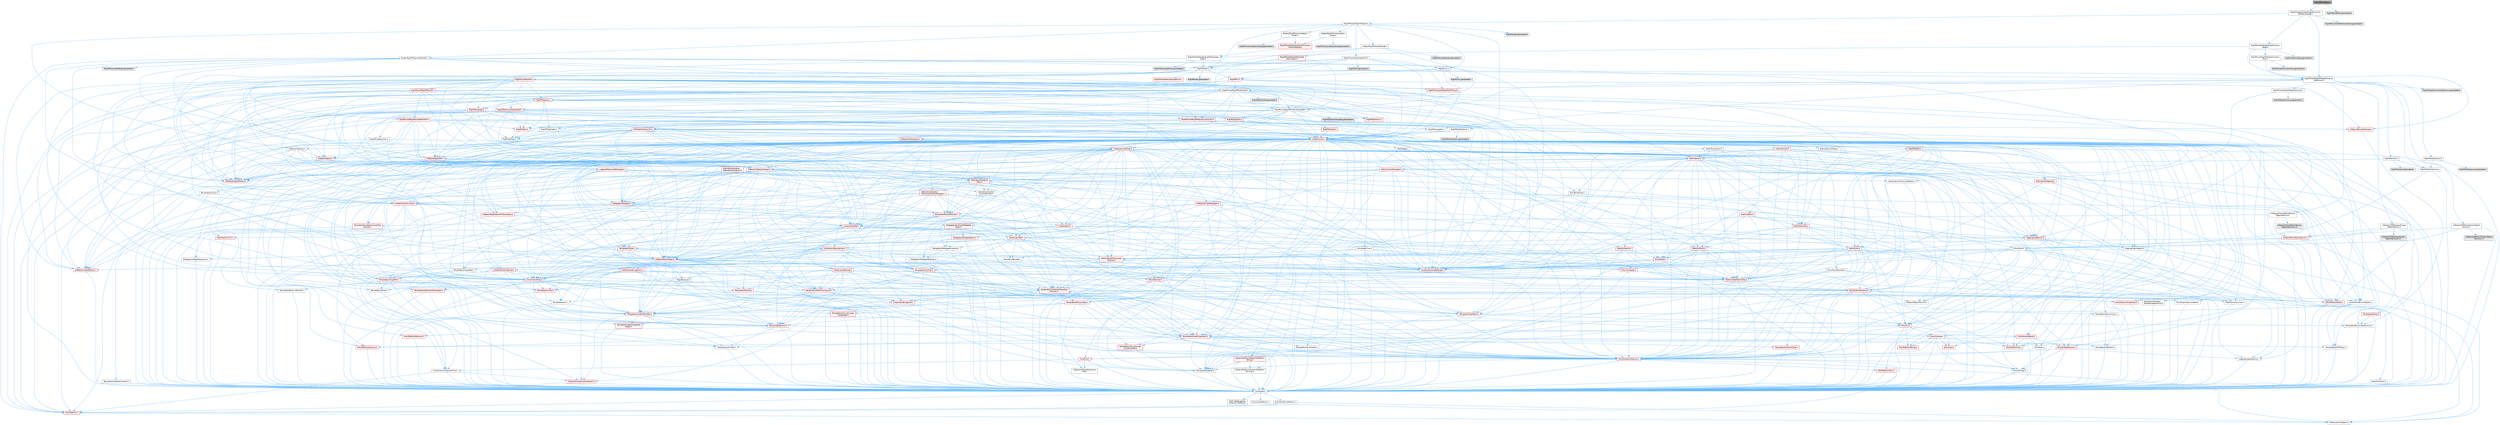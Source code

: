 digraph "RigVMBuildData.h"
{
 // INTERACTIVE_SVG=YES
 // LATEX_PDF_SIZE
  bgcolor="transparent";
  edge [fontname=Helvetica,fontsize=10,labelfontname=Helvetica,labelfontsize=10];
  node [fontname=Helvetica,fontsize=10,shape=box,height=0.2,width=0.4];
  Node1 [id="Node000001",label="RigVMBuildData.h",height=0.2,width=0.4,color="gray40", fillcolor="grey60", style="filled", fontcolor="black",tooltip=" "];
  Node1 -> Node2 [id="edge1_Node000001_Node000002",color="steelblue1",style="solid",tooltip=" "];
  Node2 [id="Node000002",label="RigVMModel/Nodes/RigVMFunction\lReferenceNode.h",height=0.2,width=0.4,color="grey40", fillcolor="white", style="filled",URL="$d8/dae/RigVMFunctionReferenceNode_8h.html",tooltip=" "];
  Node2 -> Node3 [id="edge2_Node000002_Node000003",color="steelblue1",style="solid",tooltip=" "];
  Node3 [id="Node000003",label="RigVMCore/RigVMGraphFunction\lDefinition.h",height=0.2,width=0.4,color="grey40", fillcolor="white", style="filled",URL="$d1/db1/RigVMGraphFunctionDefinition_8h.html",tooltip=" "];
  Node3 -> Node4 [id="edge3_Node000003_Node000004",color="steelblue1",style="solid",tooltip=" "];
  Node4 [id="Node000004",label="RigVMObjectVersion.h",height=0.2,width=0.4,color="grey40", fillcolor="white", style="filled",URL="$d3/d2f/RigVMObjectVersion_8h.html",tooltip=" "];
  Node4 -> Node5 [id="edge4_Node000004_Node000005",color="steelblue1",style="solid",tooltip=" "];
  Node5 [id="Node000005",label="CoreTypes.h",height=0.2,width=0.4,color="grey40", fillcolor="white", style="filled",URL="$dc/dec/CoreTypes_8h.html",tooltip=" "];
  Node5 -> Node6 [id="edge5_Node000005_Node000006",color="steelblue1",style="solid",tooltip=" "];
  Node6 [id="Node000006",label="HAL/Platform.h",height=0.2,width=0.4,color="red", fillcolor="#FFF0F0", style="filled",URL="$d9/dd0/Platform_8h.html",tooltip=" "];
  Node6 -> Node10 [id="edge6_Node000006_Node000010",color="steelblue1",style="solid",tooltip=" "];
  Node10 [id="Node000010",label="PreprocessorHelpers.h",height=0.2,width=0.4,color="grey40", fillcolor="white", style="filled",URL="$db/ddb/PreprocessorHelpers_8h.html",tooltip=" "];
  Node5 -> Node16 [id="edge7_Node000005_Node000016",color="steelblue1",style="solid",tooltip=" "];
  Node16 [id="Node000016",label="ProfilingDebugging\l/UMemoryDefines.h",height=0.2,width=0.4,color="grey40", fillcolor="white", style="filled",URL="$d2/da2/UMemoryDefines_8h.html",tooltip=" "];
  Node5 -> Node17 [id="edge8_Node000005_Node000017",color="steelblue1",style="solid",tooltip=" "];
  Node17 [id="Node000017",label="Misc/CoreMiscDefines.h",height=0.2,width=0.4,color="grey40", fillcolor="white", style="filled",URL="$da/d38/CoreMiscDefines_8h.html",tooltip=" "];
  Node17 -> Node6 [id="edge9_Node000017_Node000006",color="steelblue1",style="solid",tooltip=" "];
  Node17 -> Node10 [id="edge10_Node000017_Node000010",color="steelblue1",style="solid",tooltip=" "];
  Node5 -> Node18 [id="edge11_Node000005_Node000018",color="steelblue1",style="solid",tooltip=" "];
  Node18 [id="Node000018",label="Misc/CoreDefines.h",height=0.2,width=0.4,color="grey40", fillcolor="white", style="filled",URL="$d3/dd2/CoreDefines_8h.html",tooltip=" "];
  Node4 -> Node19 [id="edge12_Node000004_Node000019",color="steelblue1",style="solid",tooltip=" "];
  Node19 [id="Node000019",label="Misc/Guid.h",height=0.2,width=0.4,color="grey40", fillcolor="white", style="filled",URL="$d6/d2a/Guid_8h.html",tooltip=" "];
  Node19 -> Node20 [id="edge13_Node000019_Node000020",color="steelblue1",style="solid",tooltip=" "];
  Node20 [id="Node000020",label="Containers/StringFwd.h",height=0.2,width=0.4,color="red", fillcolor="#FFF0F0", style="filled",URL="$df/d37/StringFwd_8h.html",tooltip=" "];
  Node20 -> Node5 [id="edge14_Node000020_Node000005",color="steelblue1",style="solid",tooltip=" "];
  Node20 -> Node23 [id="edge15_Node000020_Node000023",color="steelblue1",style="solid",tooltip=" "];
  Node23 [id="Node000023",label="Traits/IsContiguousContainer.h",height=0.2,width=0.4,color="red", fillcolor="#FFF0F0", style="filled",URL="$d5/d3c/IsContiguousContainer_8h.html",tooltip=" "];
  Node23 -> Node5 [id="edge16_Node000023_Node000005",color="steelblue1",style="solid",tooltip=" "];
  Node19 -> Node25 [id="edge17_Node000019_Node000025",color="steelblue1",style="solid",tooltip=" "];
  Node25 [id="Node000025",label="Containers/UnrealString.h",height=0.2,width=0.4,color="red", fillcolor="#FFF0F0", style="filled",URL="$d5/dba/UnrealString_8h.html",tooltip=" "];
  Node19 -> Node5 [id="edge18_Node000019_Node000005",color="steelblue1",style="solid",tooltip=" "];
  Node19 -> Node10 [id="edge19_Node000019_Node000010",color="steelblue1",style="solid",tooltip=" "];
  Node19 -> Node30 [id="edge20_Node000019_Node000030",color="steelblue1",style="solid",tooltip=" "];
  Node30 [id="Node000030",label="Hash/CityHash.h",height=0.2,width=0.4,color="grey40", fillcolor="white", style="filled",URL="$d0/d13/CityHash_8h.html",tooltip=" "];
  Node30 -> Node5 [id="edge21_Node000030_Node000005",color="steelblue1",style="solid",tooltip=" "];
  Node19 -> Node31 [id="edge22_Node000019_Node000031",color="steelblue1",style="solid",tooltip=" "];
  Node31 [id="Node000031",label="Misc/AssertionMacros.h",height=0.2,width=0.4,color="red", fillcolor="#FFF0F0", style="filled",URL="$d0/dfa/AssertionMacros_8h.html",tooltip=" "];
  Node31 -> Node5 [id="edge23_Node000031_Node000005",color="steelblue1",style="solid",tooltip=" "];
  Node31 -> Node6 [id="edge24_Node000031_Node000006",color="steelblue1",style="solid",tooltip=" "];
  Node31 -> Node32 [id="edge25_Node000031_Node000032",color="steelblue1",style="solid",tooltip=" "];
  Node32 [id="Node000032",label="HAL/PlatformMisc.h",height=0.2,width=0.4,color="red", fillcolor="#FFF0F0", style="filled",URL="$d0/df5/PlatformMisc_8h.html",tooltip=" "];
  Node32 -> Node5 [id="edge26_Node000032_Node000005",color="steelblue1",style="solid",tooltip=" "];
  Node31 -> Node10 [id="edge27_Node000031_Node000010",color="steelblue1",style="solid",tooltip=" "];
  Node31 -> Node62 [id="edge28_Node000031_Node000062",color="steelblue1",style="solid",tooltip=" "];
  Node62 [id="Node000062",label="Templates/EnableIf.h",height=0.2,width=0.4,color="grey40", fillcolor="white", style="filled",URL="$d7/d60/EnableIf_8h.html",tooltip=" "];
  Node62 -> Node5 [id="edge29_Node000062_Node000005",color="steelblue1",style="solid",tooltip=" "];
  Node31 -> Node68 [id="edge30_Node000031_Node000068",color="steelblue1",style="solid",tooltip=" "];
  Node68 [id="Node000068",label="Misc/VarArgs.h",height=0.2,width=0.4,color="grey40", fillcolor="white", style="filled",URL="$d5/d6f/VarArgs_8h.html",tooltip=" "];
  Node68 -> Node5 [id="edge31_Node000068_Node000005",color="steelblue1",style="solid",tooltip=" "];
  Node19 -> Node76 [id="edge32_Node000019_Node000076",color="steelblue1",style="solid",tooltip=" "];
  Node76 [id="Node000076",label="Misc/Crc.h",height=0.2,width=0.4,color="red", fillcolor="#FFF0F0", style="filled",URL="$d4/dd2/Crc_8h.html",tooltip=" "];
  Node76 -> Node5 [id="edge33_Node000076_Node000005",color="steelblue1",style="solid",tooltip=" "];
  Node76 -> Node77 [id="edge34_Node000076_Node000077",color="steelblue1",style="solid",tooltip=" "];
  Node77 [id="Node000077",label="HAL/PlatformString.h",height=0.2,width=0.4,color="red", fillcolor="#FFF0F0", style="filled",URL="$db/db5/PlatformString_8h.html",tooltip=" "];
  Node77 -> Node5 [id="edge35_Node000077_Node000005",color="steelblue1",style="solid",tooltip=" "];
  Node76 -> Node31 [id="edge36_Node000076_Node000031",color="steelblue1",style="solid",tooltip=" "];
  Node76 -> Node79 [id="edge37_Node000076_Node000079",color="steelblue1",style="solid",tooltip=" "];
  Node79 [id="Node000079",label="Misc/CString.h",height=0.2,width=0.4,color="red", fillcolor="#FFF0F0", style="filled",URL="$d2/d49/CString_8h.html",tooltip=" "];
  Node79 -> Node5 [id="edge38_Node000079_Node000005",color="steelblue1",style="solid",tooltip=" "];
  Node79 -> Node38 [id="edge39_Node000079_Node000038",color="steelblue1",style="solid",tooltip=" "];
  Node38 [id="Node000038",label="HAL/PlatformCrt.h",height=0.2,width=0.4,color="red", fillcolor="#FFF0F0", style="filled",URL="$d8/d75/PlatformCrt_8h.html",tooltip=" "];
  Node79 -> Node77 [id="edge40_Node000079_Node000077",color="steelblue1",style="solid",tooltip=" "];
  Node79 -> Node31 [id="edge41_Node000079_Node000031",color="steelblue1",style="solid",tooltip=" "];
  Node79 -> Node80 [id="edge42_Node000079_Node000080",color="steelblue1",style="solid",tooltip=" "];
  Node80 [id="Node000080",label="Misc/Char.h",height=0.2,width=0.4,color="red", fillcolor="#FFF0F0", style="filled",URL="$d0/d58/Char_8h.html",tooltip=" "];
  Node80 -> Node5 [id="edge43_Node000080_Node000005",color="steelblue1",style="solid",tooltip=" "];
  Node79 -> Node68 [id="edge44_Node000079_Node000068",color="steelblue1",style="solid",tooltip=" "];
  Node76 -> Node80 [id="edge45_Node000076_Node000080",color="steelblue1",style="solid",tooltip=" "];
  Node76 -> Node84 [id="edge46_Node000076_Node000084",color="steelblue1",style="solid",tooltip=" "];
  Node84 [id="Node000084",label="Templates/UnrealTypeTraits.h",height=0.2,width=0.4,color="red", fillcolor="#FFF0F0", style="filled",URL="$d2/d2d/UnrealTypeTraits_8h.html",tooltip=" "];
  Node84 -> Node5 [id="edge47_Node000084_Node000005",color="steelblue1",style="solid",tooltip=" "];
  Node84 -> Node85 [id="edge48_Node000084_Node000085",color="steelblue1",style="solid",tooltip=" "];
  Node85 [id="Node000085",label="Templates/IsPointer.h",height=0.2,width=0.4,color="grey40", fillcolor="white", style="filled",URL="$d7/d05/IsPointer_8h.html",tooltip=" "];
  Node85 -> Node5 [id="edge49_Node000085_Node000005",color="steelblue1",style="solid",tooltip=" "];
  Node84 -> Node31 [id="edge50_Node000084_Node000031",color="steelblue1",style="solid",tooltip=" "];
  Node84 -> Node86 [id="edge51_Node000084_Node000086",color="steelblue1",style="solid",tooltip=" "];
  Node86 [id="Node000086",label="Templates/AndOrNot.h",height=0.2,width=0.4,color="grey40", fillcolor="white", style="filled",URL="$db/d0a/AndOrNot_8h.html",tooltip=" "];
  Node86 -> Node5 [id="edge52_Node000086_Node000005",color="steelblue1",style="solid",tooltip=" "];
  Node84 -> Node62 [id="edge53_Node000084_Node000062",color="steelblue1",style="solid",tooltip=" "];
  Node84 -> Node87 [id="edge54_Node000084_Node000087",color="steelblue1",style="solid",tooltip=" "];
  Node87 [id="Node000087",label="Templates/IsArithmetic.h",height=0.2,width=0.4,color="grey40", fillcolor="white", style="filled",URL="$d2/d5d/IsArithmetic_8h.html",tooltip=" "];
  Node87 -> Node5 [id="edge55_Node000087_Node000005",color="steelblue1",style="solid",tooltip=" "];
  Node84 -> Node89 [id="edge56_Node000084_Node000089",color="steelblue1",style="solid",tooltip=" "];
  Node89 [id="Node000089",label="Templates/IsPODType.h",height=0.2,width=0.4,color="grey40", fillcolor="white", style="filled",URL="$d7/db1/IsPODType_8h.html",tooltip=" "];
  Node89 -> Node5 [id="edge57_Node000089_Node000005",color="steelblue1",style="solid",tooltip=" "];
  Node84 -> Node90 [id="edge58_Node000084_Node000090",color="steelblue1",style="solid",tooltip=" "];
  Node90 [id="Node000090",label="Templates/IsUECoreType.h",height=0.2,width=0.4,color="red", fillcolor="#FFF0F0", style="filled",URL="$d1/db8/IsUECoreType_8h.html",tooltip=" "];
  Node90 -> Node5 [id="edge59_Node000090_Node000005",color="steelblue1",style="solid",tooltip=" "];
  Node84 -> Node91 [id="edge60_Node000084_Node000091",color="steelblue1",style="solid",tooltip=" "];
  Node91 [id="Node000091",label="Templates/IsTriviallyCopy\lConstructible.h",height=0.2,width=0.4,color="red", fillcolor="#FFF0F0", style="filled",URL="$d3/d78/IsTriviallyCopyConstructible_8h.html",tooltip=" "];
  Node91 -> Node5 [id="edge61_Node000091_Node000005",color="steelblue1",style="solid",tooltip=" "];
  Node19 -> Node92 [id="edge62_Node000019_Node000092",color="steelblue1",style="solid",tooltip=" "];
  Node92 [id="Node000092",label="Serialization/Archive.h",height=0.2,width=0.4,color="red", fillcolor="#FFF0F0", style="filled",URL="$d7/d3b/Archive_8h.html",tooltip=" "];
  Node92 -> Node34 [id="edge63_Node000092_Node000034",color="steelblue1",style="solid",tooltip=" "];
  Node34 [id="Node000034",label="CoreFwd.h",height=0.2,width=0.4,color="red", fillcolor="#FFF0F0", style="filled",URL="$d1/d1e/CoreFwd_8h.html",tooltip=" "];
  Node34 -> Node5 [id="edge64_Node000034_Node000005",color="steelblue1",style="solid",tooltip=" "];
  Node34 -> Node29 [id="edge65_Node000034_Node000029",color="steelblue1",style="solid",tooltip=" "];
  Node29 [id="Node000029",label="Containers/ContainersFwd.h",height=0.2,width=0.4,color="grey40", fillcolor="white", style="filled",URL="$d4/d0a/ContainersFwd_8h.html",tooltip=" "];
  Node29 -> Node6 [id="edge66_Node000029_Node000006",color="steelblue1",style="solid",tooltip=" "];
  Node29 -> Node5 [id="edge67_Node000029_Node000005",color="steelblue1",style="solid",tooltip=" "];
  Node29 -> Node23 [id="edge68_Node000029_Node000023",color="steelblue1",style="solid",tooltip=" "];
  Node34 -> Node36 [id="edge69_Node000034_Node000036",color="steelblue1",style="solid",tooltip=" "];
  Node36 [id="Node000036",label="UObject/UObjectHierarchy\lFwd.h",height=0.2,width=0.4,color="grey40", fillcolor="white", style="filled",URL="$d3/d13/UObjectHierarchyFwd_8h.html",tooltip=" "];
  Node92 -> Node5 [id="edge70_Node000092_Node000005",color="steelblue1",style="solid",tooltip=" "];
  Node92 -> Node93 [id="edge71_Node000092_Node000093",color="steelblue1",style="solid",tooltip=" "];
  Node93 [id="Node000093",label="HAL/PlatformProperties.h",height=0.2,width=0.4,color="red", fillcolor="#FFF0F0", style="filled",URL="$d9/db0/PlatformProperties_8h.html",tooltip=" "];
  Node93 -> Node5 [id="edge72_Node000093_Node000005",color="steelblue1",style="solid",tooltip=" "];
  Node92 -> Node96 [id="edge73_Node000092_Node000096",color="steelblue1",style="solid",tooltip=" "];
  Node96 [id="Node000096",label="Internationalization\l/TextNamespaceFwd.h",height=0.2,width=0.4,color="grey40", fillcolor="white", style="filled",URL="$d8/d97/TextNamespaceFwd_8h.html",tooltip=" "];
  Node96 -> Node5 [id="edge74_Node000096_Node000005",color="steelblue1",style="solid",tooltip=" "];
  Node92 -> Node31 [id="edge75_Node000092_Node000031",color="steelblue1",style="solid",tooltip=" "];
  Node92 -> Node97 [id="edge76_Node000092_Node000097",color="steelblue1",style="solid",tooltip=" "];
  Node97 [id="Node000097",label="Misc/EngineVersionBase.h",height=0.2,width=0.4,color="grey40", fillcolor="white", style="filled",URL="$d5/d2b/EngineVersionBase_8h.html",tooltip=" "];
  Node97 -> Node5 [id="edge77_Node000097_Node000005",color="steelblue1",style="solid",tooltip=" "];
  Node92 -> Node68 [id="edge78_Node000092_Node000068",color="steelblue1",style="solid",tooltip=" "];
  Node92 -> Node62 [id="edge79_Node000092_Node000062",color="steelblue1",style="solid",tooltip=" "];
  Node92 -> Node100 [id="edge80_Node000092_Node000100",color="steelblue1",style="solid",tooltip=" "];
  Node100 [id="Node000100",label="Templates/IsEnumClass.h",height=0.2,width=0.4,color="grey40", fillcolor="white", style="filled",URL="$d7/d15/IsEnumClass_8h.html",tooltip=" "];
  Node100 -> Node5 [id="edge81_Node000100_Node000005",color="steelblue1",style="solid",tooltip=" "];
  Node100 -> Node86 [id="edge82_Node000100_Node000086",color="steelblue1",style="solid",tooltip=" "];
  Node92 -> Node102 [id="edge83_Node000092_Node000102",color="steelblue1",style="solid",tooltip=" "];
  Node102 [id="Node000102",label="Templates/UnrealTemplate.h",height=0.2,width=0.4,color="red", fillcolor="#FFF0F0", style="filled",URL="$d4/d24/UnrealTemplate_8h.html",tooltip=" "];
  Node102 -> Node5 [id="edge84_Node000102_Node000005",color="steelblue1",style="solid",tooltip=" "];
  Node102 -> Node85 [id="edge85_Node000102_Node000085",color="steelblue1",style="solid",tooltip=" "];
  Node102 -> Node103 [id="edge86_Node000102_Node000103",color="steelblue1",style="solid",tooltip=" "];
  Node103 [id="Node000103",label="HAL/UnrealMemory.h",height=0.2,width=0.4,color="red", fillcolor="#FFF0F0", style="filled",URL="$d9/d96/UnrealMemory_8h.html",tooltip=" "];
  Node103 -> Node5 [id="edge87_Node000103_Node000005",color="steelblue1",style="solid",tooltip=" "];
  Node103 -> Node105 [id="edge88_Node000103_Node000105",color="steelblue1",style="solid",tooltip=" "];
  Node105 [id="Node000105",label="HAL/MemoryBase.h",height=0.2,width=0.4,color="red", fillcolor="#FFF0F0", style="filled",URL="$d6/d9f/MemoryBase_8h.html",tooltip=" "];
  Node105 -> Node5 [id="edge89_Node000105_Node000005",color="steelblue1",style="solid",tooltip=" "];
  Node105 -> Node55 [id="edge90_Node000105_Node000055",color="steelblue1",style="solid",tooltip=" "];
  Node55 [id="Node000055",label="HAL/PlatformAtomics.h",height=0.2,width=0.4,color="red", fillcolor="#FFF0F0", style="filled",URL="$d3/d36/PlatformAtomics_8h.html",tooltip=" "];
  Node55 -> Node5 [id="edge91_Node000055_Node000005",color="steelblue1",style="solid",tooltip=" "];
  Node105 -> Node38 [id="edge92_Node000105_Node000038",color="steelblue1",style="solid",tooltip=" "];
  Node105 -> Node106 [id="edge93_Node000105_Node000106",color="steelblue1",style="solid",tooltip=" "];
  Node106 [id="Node000106",label="Misc/Exec.h",height=0.2,width=0.4,color="grey40", fillcolor="white", style="filled",URL="$de/ddb/Exec_8h.html",tooltip=" "];
  Node106 -> Node5 [id="edge94_Node000106_Node000005",color="steelblue1",style="solid",tooltip=" "];
  Node106 -> Node31 [id="edge95_Node000106_Node000031",color="steelblue1",style="solid",tooltip=" "];
  Node105 -> Node107 [id="edge96_Node000105_Node000107",color="steelblue1",style="solid",tooltip=" "];
  Node107 [id="Node000107",label="Misc/OutputDevice.h",height=0.2,width=0.4,color="red", fillcolor="#FFF0F0", style="filled",URL="$d7/d32/OutputDevice_8h.html",tooltip=" "];
  Node107 -> Node34 [id="edge97_Node000107_Node000034",color="steelblue1",style="solid",tooltip=" "];
  Node107 -> Node5 [id="edge98_Node000107_Node000005",color="steelblue1",style="solid",tooltip=" "];
  Node107 -> Node108 [id="edge99_Node000107_Node000108",color="steelblue1",style="solid",tooltip=" "];
  Node108 [id="Node000108",label="Logging/LogVerbosity.h",height=0.2,width=0.4,color="grey40", fillcolor="white", style="filled",URL="$d2/d8f/LogVerbosity_8h.html",tooltip=" "];
  Node108 -> Node5 [id="edge100_Node000108_Node000005",color="steelblue1",style="solid",tooltip=" "];
  Node107 -> Node68 [id="edge101_Node000107_Node000068",color="steelblue1",style="solid",tooltip=" "];
  Node103 -> Node115 [id="edge102_Node000103_Node000115",color="steelblue1",style="solid",tooltip=" "];
  Node115 [id="Node000115",label="HAL/PlatformMemory.h",height=0.2,width=0.4,color="red", fillcolor="#FFF0F0", style="filled",URL="$de/d68/PlatformMemory_8h.html",tooltip=" "];
  Node115 -> Node5 [id="edge103_Node000115_Node000005",color="steelblue1",style="solid",tooltip=" "];
  Node103 -> Node85 [id="edge104_Node000103_Node000085",color="steelblue1",style="solid",tooltip=" "];
  Node102 -> Node84 [id="edge105_Node000102_Node000084",color="steelblue1",style="solid",tooltip=" "];
  Node102 -> Node120 [id="edge106_Node000102_Node000120",color="steelblue1",style="solid",tooltip=" "];
  Node120 [id="Node000120",label="Templates/RemoveReference.h",height=0.2,width=0.4,color="grey40", fillcolor="white", style="filled",URL="$da/dbe/RemoveReference_8h.html",tooltip=" "];
  Node120 -> Node5 [id="edge107_Node000120_Node000005",color="steelblue1",style="solid",tooltip=" "];
  Node102 -> Node121 [id="edge108_Node000102_Node000121",color="steelblue1",style="solid",tooltip=" "];
  Node121 [id="Node000121",label="Templates/TypeCompatible\lBytes.h",height=0.2,width=0.4,color="red", fillcolor="#FFF0F0", style="filled",URL="$df/d0a/TypeCompatibleBytes_8h.html",tooltip=" "];
  Node121 -> Node5 [id="edge109_Node000121_Node000005",color="steelblue1",style="solid",tooltip=" "];
  Node102 -> Node23 [id="edge110_Node000102_Node000023",color="steelblue1",style="solid",tooltip=" "];
  Node92 -> Node123 [id="edge111_Node000092_Node000123",color="steelblue1",style="solid",tooltip=" "];
  Node123 [id="Node000123",label="UObject/ObjectVersion.h",height=0.2,width=0.4,color="grey40", fillcolor="white", style="filled",URL="$da/d63/ObjectVersion_8h.html",tooltip=" "];
  Node123 -> Node5 [id="edge112_Node000123_Node000005",color="steelblue1",style="solid",tooltip=" "];
  Node19 -> Node124 [id="edge113_Node000019_Node000124",color="steelblue1",style="solid",tooltip=" "];
  Node124 [id="Node000124",label="Serialization/MemoryLayout.h",height=0.2,width=0.4,color="red", fillcolor="#FFF0F0", style="filled",URL="$d7/d66/MemoryLayout_8h.html",tooltip=" "];
  Node124 -> Node127 [id="edge114_Node000124_Node000127",color="steelblue1",style="solid",tooltip=" "];
  Node127 [id="Node000127",label="Containers/EnumAsByte.h",height=0.2,width=0.4,color="grey40", fillcolor="white", style="filled",URL="$d6/d9a/EnumAsByte_8h.html",tooltip=" "];
  Node127 -> Node5 [id="edge115_Node000127_Node000005",color="steelblue1",style="solid",tooltip=" "];
  Node127 -> Node89 [id="edge116_Node000127_Node000089",color="steelblue1",style="solid",tooltip=" "];
  Node127 -> Node128 [id="edge117_Node000127_Node000128",color="steelblue1",style="solid",tooltip=" "];
  Node128 [id="Node000128",label="Templates/TypeHash.h",height=0.2,width=0.4,color="red", fillcolor="#FFF0F0", style="filled",URL="$d1/d62/TypeHash_8h.html",tooltip=" "];
  Node128 -> Node5 [id="edge118_Node000128_Node000005",color="steelblue1",style="solid",tooltip=" "];
  Node128 -> Node76 [id="edge119_Node000128_Node000076",color="steelblue1",style="solid",tooltip=" "];
  Node124 -> Node20 [id="edge120_Node000124_Node000020",color="steelblue1",style="solid",tooltip=" "];
  Node124 -> Node103 [id="edge121_Node000124_Node000103",color="steelblue1",style="solid",tooltip=" "];
  Node124 -> Node62 [id="edge122_Node000124_Node000062",color="steelblue1",style="solid",tooltip=" "];
  Node124 -> Node102 [id="edge123_Node000124_Node000102",color="steelblue1",style="solid",tooltip=" "];
  Node19 -> Node133 [id="edge124_Node000019_Node000133",color="steelblue1",style="solid",tooltip=" "];
  Node133 [id="Node000133",label="Serialization/Structured\lArchive.h",height=0.2,width=0.4,color="red", fillcolor="#FFF0F0", style="filled",URL="$d9/d1e/StructuredArchive_8h.html",tooltip=" "];
  Node133 -> Node134 [id="edge125_Node000133_Node000134",color="steelblue1",style="solid",tooltip=" "];
  Node134 [id="Node000134",label="Containers/Array.h",height=0.2,width=0.4,color="red", fillcolor="#FFF0F0", style="filled",URL="$df/dd0/Array_8h.html",tooltip=" "];
  Node134 -> Node5 [id="edge126_Node000134_Node000005",color="steelblue1",style="solid",tooltip=" "];
  Node134 -> Node31 [id="edge127_Node000134_Node000031",color="steelblue1",style="solid",tooltip=" "];
  Node134 -> Node103 [id="edge128_Node000134_Node000103",color="steelblue1",style="solid",tooltip=" "];
  Node134 -> Node84 [id="edge129_Node000134_Node000084",color="steelblue1",style="solid",tooltip=" "];
  Node134 -> Node102 [id="edge130_Node000134_Node000102",color="steelblue1",style="solid",tooltip=" "];
  Node134 -> Node140 [id="edge131_Node000134_Node000140",color="steelblue1",style="solid",tooltip=" "];
  Node140 [id="Node000140",label="Containers/ContainerAllocation\lPolicies.h",height=0.2,width=0.4,color="red", fillcolor="#FFF0F0", style="filled",URL="$d7/dff/ContainerAllocationPolicies_8h.html",tooltip=" "];
  Node140 -> Node5 [id="edge132_Node000140_Node000005",color="steelblue1",style="solid",tooltip=" "];
  Node140 -> Node140 [id="edge133_Node000140_Node000140",color="steelblue1",style="solid",tooltip=" "];
  Node140 -> Node142 [id="edge134_Node000140_Node000142",color="steelblue1",style="solid",tooltip=" "];
  Node142 [id="Node000142",label="HAL/PlatformMath.h",height=0.2,width=0.4,color="red", fillcolor="#FFF0F0", style="filled",URL="$dc/d53/PlatformMath_8h.html",tooltip=" "];
  Node142 -> Node5 [id="edge135_Node000142_Node000005",color="steelblue1",style="solid",tooltip=" "];
  Node140 -> Node103 [id="edge136_Node000140_Node000103",color="steelblue1",style="solid",tooltip=" "];
  Node140 -> Node48 [id="edge137_Node000140_Node000048",color="steelblue1",style="solid",tooltip=" "];
  Node48 [id="Node000048",label="Math/NumericLimits.h",height=0.2,width=0.4,color="grey40", fillcolor="white", style="filled",URL="$df/d1b/NumericLimits_8h.html",tooltip=" "];
  Node48 -> Node5 [id="edge138_Node000048_Node000005",color="steelblue1",style="solid",tooltip=" "];
  Node140 -> Node31 [id="edge139_Node000140_Node000031",color="steelblue1",style="solid",tooltip=" "];
  Node140 -> Node149 [id="edge140_Node000140_Node000149",color="steelblue1",style="solid",tooltip=" "];
  Node149 [id="Node000149",label="Templates/MemoryOps.h",height=0.2,width=0.4,color="red", fillcolor="#FFF0F0", style="filled",URL="$db/dea/MemoryOps_8h.html",tooltip=" "];
  Node149 -> Node5 [id="edge141_Node000149_Node000005",color="steelblue1",style="solid",tooltip=" "];
  Node149 -> Node103 [id="edge142_Node000149_Node000103",color="steelblue1",style="solid",tooltip=" "];
  Node149 -> Node114 [id="edge143_Node000149_Node000114",color="steelblue1",style="solid",tooltip=" "];
  Node114 [id="Node000114",label="Templates/IsTriviallyCopy\lAssignable.h",height=0.2,width=0.4,color="red", fillcolor="#FFF0F0", style="filled",URL="$d2/df2/IsTriviallyCopyAssignable_8h.html",tooltip=" "];
  Node114 -> Node5 [id="edge144_Node000114_Node000005",color="steelblue1",style="solid",tooltip=" "];
  Node149 -> Node91 [id="edge145_Node000149_Node000091",color="steelblue1",style="solid",tooltip=" "];
  Node149 -> Node84 [id="edge146_Node000149_Node000084",color="steelblue1",style="solid",tooltip=" "];
  Node140 -> Node121 [id="edge147_Node000140_Node000121",color="steelblue1",style="solid",tooltip=" "];
  Node134 -> Node92 [id="edge148_Node000134_Node000092",color="steelblue1",style="solid",tooltip=" "];
  Node134 -> Node154 [id="edge149_Node000134_Node000154",color="steelblue1",style="solid",tooltip=" "];
  Node154 [id="Node000154",label="Templates/Invoke.h",height=0.2,width=0.4,color="red", fillcolor="#FFF0F0", style="filled",URL="$d7/deb/Invoke_8h.html",tooltip=" "];
  Node154 -> Node5 [id="edge150_Node000154_Node000005",color="steelblue1",style="solid",tooltip=" "];
  Node154 -> Node102 [id="edge151_Node000154_Node000102",color="steelblue1",style="solid",tooltip=" "];
  Node134 -> Node159 [id="edge152_Node000134_Node000159",color="steelblue1",style="solid",tooltip=" "];
  Node159 [id="Node000159",label="Templates/Less.h",height=0.2,width=0.4,color="grey40", fillcolor="white", style="filled",URL="$de/dc8/Less_8h.html",tooltip=" "];
  Node159 -> Node5 [id="edge153_Node000159_Node000005",color="steelblue1",style="solid",tooltip=" "];
  Node159 -> Node102 [id="edge154_Node000159_Node000102",color="steelblue1",style="solid",tooltip=" "];
  Node134 -> Node167 [id="edge155_Node000134_Node000167",color="steelblue1",style="solid",tooltip=" "];
  Node167 [id="Node000167",label="Templates/Sorting.h",height=0.2,width=0.4,color="red", fillcolor="#FFF0F0", style="filled",URL="$d3/d9e/Sorting_8h.html",tooltip=" "];
  Node167 -> Node5 [id="edge156_Node000167_Node000005",color="steelblue1",style="solid",tooltip=" "];
  Node167 -> Node142 [id="edge157_Node000167_Node000142",color="steelblue1",style="solid",tooltip=" "];
  Node167 -> Node159 [id="edge158_Node000167_Node000159",color="steelblue1",style="solid",tooltip=" "];
  Node134 -> Node171 [id="edge159_Node000134_Node000171",color="steelblue1",style="solid",tooltip=" "];
  Node171 [id="Node000171",label="Templates/AlignmentTemplates.h",height=0.2,width=0.4,color="red", fillcolor="#FFF0F0", style="filled",URL="$dd/d32/AlignmentTemplates_8h.html",tooltip=" "];
  Node171 -> Node5 [id="edge160_Node000171_Node000005",color="steelblue1",style="solid",tooltip=" "];
  Node171 -> Node85 [id="edge161_Node000171_Node000085",color="steelblue1",style="solid",tooltip=" "];
  Node133 -> Node140 [id="edge162_Node000133_Node000140",color="steelblue1",style="solid",tooltip=" "];
  Node133 -> Node5 [id="edge163_Node000133_Node000005",color="steelblue1",style="solid",tooltip=" "];
  Node133 -> Node92 [id="edge164_Node000133_Node000092",color="steelblue1",style="solid",tooltip=" "];
  Node133 -> Node182 [id="edge165_Node000133_Node000182",color="steelblue1",style="solid",tooltip=" "];
  Node182 [id="Node000182",label="Templates/UniqueObj.h",height=0.2,width=0.4,color="grey40", fillcolor="white", style="filled",URL="$da/d95/UniqueObj_8h.html",tooltip=" "];
  Node182 -> Node5 [id="edge166_Node000182_Node000005",color="steelblue1",style="solid",tooltip=" "];
  Node182 -> Node183 [id="edge167_Node000182_Node000183",color="steelblue1",style="solid",tooltip=" "];
  Node183 [id="Node000183",label="Templates/UniquePtr.h",height=0.2,width=0.4,color="red", fillcolor="#FFF0F0", style="filled",URL="$de/d1a/UniquePtr_8h.html",tooltip=" "];
  Node183 -> Node5 [id="edge168_Node000183_Node000005",color="steelblue1",style="solid",tooltip=" "];
  Node183 -> Node102 [id="edge169_Node000183_Node000102",color="steelblue1",style="solid",tooltip=" "];
  Node183 -> Node184 [id="edge170_Node000183_Node000184",color="steelblue1",style="solid",tooltip=" "];
  Node184 [id="Node000184",label="Templates/IsArray.h",height=0.2,width=0.4,color="grey40", fillcolor="white", style="filled",URL="$d8/d8d/IsArray_8h.html",tooltip=" "];
  Node184 -> Node5 [id="edge171_Node000184_Node000005",color="steelblue1",style="solid",tooltip=" "];
  Node183 -> Node185 [id="edge172_Node000183_Node000185",color="steelblue1",style="solid",tooltip=" "];
  Node185 [id="Node000185",label="Templates/RemoveExtent.h",height=0.2,width=0.4,color="grey40", fillcolor="white", style="filled",URL="$dc/de9/RemoveExtent_8h.html",tooltip=" "];
  Node185 -> Node5 [id="edge173_Node000185_Node000005",color="steelblue1",style="solid",tooltip=" "];
  Node183 -> Node124 [id="edge174_Node000183_Node000124",color="steelblue1",style="solid",tooltip=" "];
  Node3 -> Node187 [id="edge175_Node000003_Node000187",color="steelblue1",style="solid",tooltip=" "];
  Node187 [id="Node000187",label="RigVMCore/RigVMExternalVariable.h",height=0.2,width=0.4,color="grey40", fillcolor="white", style="filled",URL="$d4/d6f/RigVMExternalVariable_8h.html",tooltip=" "];
  Node187 -> Node188 [id="edge176_Node000187_Node000188",color="steelblue1",style="solid",tooltip=" "];
  Node188 [id="Node000188",label="CoreMinimal.h",height=0.2,width=0.4,color="red", fillcolor="#FFF0F0", style="filled",URL="$d7/d67/CoreMinimal_8h.html",tooltip=" "];
  Node188 -> Node5 [id="edge177_Node000188_Node000005",color="steelblue1",style="solid",tooltip=" "];
  Node188 -> Node34 [id="edge178_Node000188_Node000034",color="steelblue1",style="solid",tooltip=" "];
  Node188 -> Node36 [id="edge179_Node000188_Node000036",color="steelblue1",style="solid",tooltip=" "];
  Node188 -> Node29 [id="edge180_Node000188_Node000029",color="steelblue1",style="solid",tooltip=" "];
  Node188 -> Node68 [id="edge181_Node000188_Node000068",color="steelblue1",style="solid",tooltip=" "];
  Node188 -> Node108 [id="edge182_Node000188_Node000108",color="steelblue1",style="solid",tooltip=" "];
  Node188 -> Node107 [id="edge183_Node000188_Node000107",color="steelblue1",style="solid",tooltip=" "];
  Node188 -> Node38 [id="edge184_Node000188_Node000038",color="steelblue1",style="solid",tooltip=" "];
  Node188 -> Node32 [id="edge185_Node000188_Node000032",color="steelblue1",style="solid",tooltip=" "];
  Node188 -> Node31 [id="edge186_Node000188_Node000031",color="steelblue1",style="solid",tooltip=" "];
  Node188 -> Node85 [id="edge187_Node000188_Node000085",color="steelblue1",style="solid",tooltip=" "];
  Node188 -> Node115 [id="edge188_Node000188_Node000115",color="steelblue1",style="solid",tooltip=" "];
  Node188 -> Node55 [id="edge189_Node000188_Node000055",color="steelblue1",style="solid",tooltip=" "];
  Node188 -> Node106 [id="edge190_Node000188_Node000106",color="steelblue1",style="solid",tooltip=" "];
  Node188 -> Node105 [id="edge191_Node000188_Node000105",color="steelblue1",style="solid",tooltip=" "];
  Node188 -> Node103 [id="edge192_Node000188_Node000103",color="steelblue1",style="solid",tooltip=" "];
  Node188 -> Node87 [id="edge193_Node000188_Node000087",color="steelblue1",style="solid",tooltip=" "];
  Node188 -> Node86 [id="edge194_Node000188_Node000086",color="steelblue1",style="solid",tooltip=" "];
  Node188 -> Node89 [id="edge195_Node000188_Node000089",color="steelblue1",style="solid",tooltip=" "];
  Node188 -> Node90 [id="edge196_Node000188_Node000090",color="steelblue1",style="solid",tooltip=" "];
  Node188 -> Node91 [id="edge197_Node000188_Node000091",color="steelblue1",style="solid",tooltip=" "];
  Node188 -> Node84 [id="edge198_Node000188_Node000084",color="steelblue1",style="solid",tooltip=" "];
  Node188 -> Node62 [id="edge199_Node000188_Node000062",color="steelblue1",style="solid",tooltip=" "];
  Node188 -> Node120 [id="edge200_Node000188_Node000120",color="steelblue1",style="solid",tooltip=" "];
  Node188 -> Node189 [id="edge201_Node000188_Node000189",color="steelblue1",style="solid",tooltip=" "];
  Node189 [id="Node000189",label="Templates/IntegralConstant.h",height=0.2,width=0.4,color="grey40", fillcolor="white", style="filled",URL="$db/d1b/IntegralConstant_8h.html",tooltip=" "];
  Node189 -> Node5 [id="edge202_Node000189_Node000005",color="steelblue1",style="solid",tooltip=" "];
  Node188 -> Node190 [id="edge203_Node000188_Node000190",color="steelblue1",style="solid",tooltip=" "];
  Node190 [id="Node000190",label="Templates/IsClass.h",height=0.2,width=0.4,color="grey40", fillcolor="white", style="filled",URL="$db/dcb/IsClass_8h.html",tooltip=" "];
  Node190 -> Node5 [id="edge204_Node000190_Node000005",color="steelblue1",style="solid",tooltip=" "];
  Node188 -> Node121 [id="edge205_Node000188_Node000121",color="steelblue1",style="solid",tooltip=" "];
  Node188 -> Node23 [id="edge206_Node000188_Node000023",color="steelblue1",style="solid",tooltip=" "];
  Node188 -> Node102 [id="edge207_Node000188_Node000102",color="steelblue1",style="solid",tooltip=" "];
  Node188 -> Node48 [id="edge208_Node000188_Node000048",color="steelblue1",style="solid",tooltip=" "];
  Node188 -> Node142 [id="edge209_Node000188_Node000142",color="steelblue1",style="solid",tooltip=" "];
  Node188 -> Node114 [id="edge210_Node000188_Node000114",color="steelblue1",style="solid",tooltip=" "];
  Node188 -> Node149 [id="edge211_Node000188_Node000149",color="steelblue1",style="solid",tooltip=" "];
  Node188 -> Node140 [id="edge212_Node000188_Node000140",color="steelblue1",style="solid",tooltip=" "];
  Node188 -> Node100 [id="edge213_Node000188_Node000100",color="steelblue1",style="solid",tooltip=" "];
  Node188 -> Node93 [id="edge214_Node000188_Node000093",color="steelblue1",style="solid",tooltip=" "];
  Node188 -> Node97 [id="edge215_Node000188_Node000097",color="steelblue1",style="solid",tooltip=" "];
  Node188 -> Node96 [id="edge216_Node000188_Node000096",color="steelblue1",style="solid",tooltip=" "];
  Node188 -> Node92 [id="edge217_Node000188_Node000092",color="steelblue1",style="solid",tooltip=" "];
  Node188 -> Node159 [id="edge218_Node000188_Node000159",color="steelblue1",style="solid",tooltip=" "];
  Node188 -> Node167 [id="edge219_Node000188_Node000167",color="steelblue1",style="solid",tooltip=" "];
  Node188 -> Node80 [id="edge220_Node000188_Node000080",color="steelblue1",style="solid",tooltip=" "];
  Node188 -> Node191 [id="edge221_Node000188_Node000191",color="steelblue1",style="solid",tooltip=" "];
  Node191 [id="Node000191",label="GenericPlatform/GenericPlatform\lStricmp.h",height=0.2,width=0.4,color="grey40", fillcolor="white", style="filled",URL="$d2/d86/GenericPlatformStricmp_8h.html",tooltip=" "];
  Node191 -> Node5 [id="edge222_Node000191_Node000005",color="steelblue1",style="solid",tooltip=" "];
  Node188 -> Node192 [id="edge223_Node000188_Node000192",color="steelblue1",style="solid",tooltip=" "];
  Node192 [id="Node000192",label="GenericPlatform/GenericPlatform\lString.h",height=0.2,width=0.4,color="red", fillcolor="#FFF0F0", style="filled",URL="$dd/d20/GenericPlatformString_8h.html",tooltip=" "];
  Node192 -> Node5 [id="edge224_Node000192_Node000005",color="steelblue1",style="solid",tooltip=" "];
  Node192 -> Node191 [id="edge225_Node000192_Node000191",color="steelblue1",style="solid",tooltip=" "];
  Node192 -> Node62 [id="edge226_Node000192_Node000062",color="steelblue1",style="solid",tooltip=" "];
  Node188 -> Node77 [id="edge227_Node000188_Node000077",color="steelblue1",style="solid",tooltip=" "];
  Node188 -> Node79 [id="edge228_Node000188_Node000079",color="steelblue1",style="solid",tooltip=" "];
  Node188 -> Node76 [id="edge229_Node000188_Node000076",color="steelblue1",style="solid",tooltip=" "];
  Node188 -> Node170 [id="edge230_Node000188_Node000170",color="steelblue1",style="solid",tooltip=" "];
  Node170 [id="Node000170",label="Math/UnrealMathUtility.h",height=0.2,width=0.4,color="red", fillcolor="#FFF0F0", style="filled",URL="$db/db8/UnrealMathUtility_8h.html",tooltip=" "];
  Node170 -> Node5 [id="edge231_Node000170_Node000005",color="steelblue1",style="solid",tooltip=" "];
  Node170 -> Node31 [id="edge232_Node000170_Node000031",color="steelblue1",style="solid",tooltip=" "];
  Node170 -> Node142 [id="edge233_Node000170_Node000142",color="steelblue1",style="solid",tooltip=" "];
  Node188 -> Node25 [id="edge234_Node000188_Node000025",color="steelblue1",style="solid",tooltip=" "];
  Node188 -> Node134 [id="edge235_Node000188_Node000134",color="steelblue1",style="solid",tooltip=" "];
  Node188 -> Node195 [id="edge236_Node000188_Node000195",color="steelblue1",style="solid",tooltip=" "];
  Node195 [id="Node000195",label="Misc/FrameNumber.h",height=0.2,width=0.4,color="grey40", fillcolor="white", style="filled",URL="$dd/dbd/FrameNumber_8h.html",tooltip=" "];
  Node195 -> Node5 [id="edge237_Node000195_Node000005",color="steelblue1",style="solid",tooltip=" "];
  Node195 -> Node48 [id="edge238_Node000195_Node000048",color="steelblue1",style="solid",tooltip=" "];
  Node195 -> Node170 [id="edge239_Node000195_Node000170",color="steelblue1",style="solid",tooltip=" "];
  Node195 -> Node62 [id="edge240_Node000195_Node000062",color="steelblue1",style="solid",tooltip=" "];
  Node195 -> Node84 [id="edge241_Node000195_Node000084",color="steelblue1",style="solid",tooltip=" "];
  Node188 -> Node196 [id="edge242_Node000188_Node000196",color="steelblue1",style="solid",tooltip=" "];
  Node196 [id="Node000196",label="Misc/Timespan.h",height=0.2,width=0.4,color="red", fillcolor="#FFF0F0", style="filled",URL="$da/dd9/Timespan_8h.html",tooltip=" "];
  Node196 -> Node5 [id="edge243_Node000196_Node000005",color="steelblue1",style="solid",tooltip=" "];
  Node196 -> Node170 [id="edge244_Node000196_Node000170",color="steelblue1",style="solid",tooltip=" "];
  Node196 -> Node31 [id="edge245_Node000196_Node000031",color="steelblue1",style="solid",tooltip=" "];
  Node188 -> Node198 [id="edge246_Node000188_Node000198",color="steelblue1",style="solid",tooltip=" "];
  Node198 [id="Node000198",label="Containers/StringConv.h",height=0.2,width=0.4,color="red", fillcolor="#FFF0F0", style="filled",URL="$d3/ddf/StringConv_8h.html",tooltip=" "];
  Node198 -> Node5 [id="edge247_Node000198_Node000005",color="steelblue1",style="solid",tooltip=" "];
  Node198 -> Node31 [id="edge248_Node000198_Node000031",color="steelblue1",style="solid",tooltip=" "];
  Node198 -> Node140 [id="edge249_Node000198_Node000140",color="steelblue1",style="solid",tooltip=" "];
  Node198 -> Node134 [id="edge250_Node000198_Node000134",color="steelblue1",style="solid",tooltip=" "];
  Node198 -> Node79 [id="edge251_Node000198_Node000079",color="steelblue1",style="solid",tooltip=" "];
  Node198 -> Node184 [id="edge252_Node000198_Node000184",color="steelblue1",style="solid",tooltip=" "];
  Node198 -> Node102 [id="edge253_Node000198_Node000102",color="steelblue1",style="solid",tooltip=" "];
  Node198 -> Node84 [id="edge254_Node000198_Node000084",color="steelblue1",style="solid",tooltip=" "];
  Node198 -> Node23 [id="edge255_Node000198_Node000023",color="steelblue1",style="solid",tooltip=" "];
  Node188 -> Node199 [id="edge256_Node000188_Node000199",color="steelblue1",style="solid",tooltip=" "];
  Node199 [id="Node000199",label="UObject/UnrealNames.h",height=0.2,width=0.4,color="red", fillcolor="#FFF0F0", style="filled",URL="$d8/db1/UnrealNames_8h.html",tooltip=" "];
  Node199 -> Node5 [id="edge257_Node000199_Node000005",color="steelblue1",style="solid",tooltip=" "];
  Node188 -> Node201 [id="edge258_Node000188_Node000201",color="steelblue1",style="solid",tooltip=" "];
  Node201 [id="Node000201",label="UObject/NameTypes.h",height=0.2,width=0.4,color="red", fillcolor="#FFF0F0", style="filled",URL="$d6/d35/NameTypes_8h.html",tooltip=" "];
  Node201 -> Node5 [id="edge259_Node000201_Node000005",color="steelblue1",style="solid",tooltip=" "];
  Node201 -> Node31 [id="edge260_Node000201_Node000031",color="steelblue1",style="solid",tooltip=" "];
  Node201 -> Node103 [id="edge261_Node000201_Node000103",color="steelblue1",style="solid",tooltip=" "];
  Node201 -> Node84 [id="edge262_Node000201_Node000084",color="steelblue1",style="solid",tooltip=" "];
  Node201 -> Node102 [id="edge263_Node000201_Node000102",color="steelblue1",style="solid",tooltip=" "];
  Node201 -> Node25 [id="edge264_Node000201_Node000025",color="steelblue1",style="solid",tooltip=" "];
  Node201 -> Node198 [id="edge265_Node000201_Node000198",color="steelblue1",style="solid",tooltip=" "];
  Node201 -> Node20 [id="edge266_Node000201_Node000020",color="steelblue1",style="solid",tooltip=" "];
  Node201 -> Node199 [id="edge267_Node000201_Node000199",color="steelblue1",style="solid",tooltip=" "];
  Node201 -> Node124 [id="edge268_Node000201_Node000124",color="steelblue1",style="solid",tooltip=" "];
  Node188 -> Node209 [id="edge269_Node000188_Node000209",color="steelblue1",style="solid",tooltip=" "];
  Node209 [id="Node000209",label="Misc/Parse.h",height=0.2,width=0.4,color="red", fillcolor="#FFF0F0", style="filled",URL="$dc/d71/Parse_8h.html",tooltip=" "];
  Node209 -> Node20 [id="edge270_Node000209_Node000020",color="steelblue1",style="solid",tooltip=" "];
  Node209 -> Node25 [id="edge271_Node000209_Node000025",color="steelblue1",style="solid",tooltip=" "];
  Node209 -> Node5 [id="edge272_Node000209_Node000005",color="steelblue1",style="solid",tooltip=" "];
  Node209 -> Node38 [id="edge273_Node000209_Node000038",color="steelblue1",style="solid",tooltip=" "];
  Node209 -> Node210 [id="edge274_Node000209_Node000210",color="steelblue1",style="solid",tooltip=" "];
  Node210 [id="Node000210",label="Templates/Function.h",height=0.2,width=0.4,color="red", fillcolor="#FFF0F0", style="filled",URL="$df/df5/Function_8h.html",tooltip=" "];
  Node210 -> Node5 [id="edge275_Node000210_Node000005",color="steelblue1",style="solid",tooltip=" "];
  Node210 -> Node31 [id="edge276_Node000210_Node000031",color="steelblue1",style="solid",tooltip=" "];
  Node210 -> Node103 [id="edge277_Node000210_Node000103",color="steelblue1",style="solid",tooltip=" "];
  Node210 -> Node84 [id="edge278_Node000210_Node000084",color="steelblue1",style="solid",tooltip=" "];
  Node210 -> Node154 [id="edge279_Node000210_Node000154",color="steelblue1",style="solid",tooltip=" "];
  Node210 -> Node102 [id="edge280_Node000210_Node000102",color="steelblue1",style="solid",tooltip=" "];
  Node210 -> Node170 [id="edge281_Node000210_Node000170",color="steelblue1",style="solid",tooltip=" "];
  Node188 -> Node171 [id="edge282_Node000188_Node000171",color="steelblue1",style="solid",tooltip=" "];
  Node188 -> Node212 [id="edge283_Node000188_Node000212",color="steelblue1",style="solid",tooltip=" "];
  Node212 [id="Node000212",label="Misc/StructBuilder.h",height=0.2,width=0.4,color="grey40", fillcolor="white", style="filled",URL="$d9/db3/StructBuilder_8h.html",tooltip=" "];
  Node212 -> Node5 [id="edge284_Node000212_Node000005",color="steelblue1",style="solid",tooltip=" "];
  Node212 -> Node170 [id="edge285_Node000212_Node000170",color="steelblue1",style="solid",tooltip=" "];
  Node212 -> Node171 [id="edge286_Node000212_Node000171",color="steelblue1",style="solid",tooltip=" "];
  Node188 -> Node144 [id="edge287_Node000188_Node000144",color="steelblue1",style="solid",tooltip=" "];
  Node144 [id="Node000144",label="Templates/Decay.h",height=0.2,width=0.4,color="red", fillcolor="#FFF0F0", style="filled",URL="$dd/d0f/Decay_8h.html",tooltip=" "];
  Node144 -> Node5 [id="edge288_Node000144_Node000005",color="steelblue1",style="solid",tooltip=" "];
  Node144 -> Node120 [id="edge289_Node000144_Node000120",color="steelblue1",style="solid",tooltip=" "];
  Node188 -> Node213 [id="edge290_Node000188_Node000213",color="steelblue1",style="solid",tooltip=" "];
  Node213 [id="Node000213",label="Templates/PointerIsConvertible\lFromTo.h",height=0.2,width=0.4,color="red", fillcolor="#FFF0F0", style="filled",URL="$d6/d65/PointerIsConvertibleFromTo_8h.html",tooltip=" "];
  Node213 -> Node5 [id="edge291_Node000213_Node000005",color="steelblue1",style="solid",tooltip=" "];
  Node188 -> Node154 [id="edge292_Node000188_Node000154",color="steelblue1",style="solid",tooltip=" "];
  Node188 -> Node210 [id="edge293_Node000188_Node000210",color="steelblue1",style="solid",tooltip=" "];
  Node188 -> Node128 [id="edge294_Node000188_Node000128",color="steelblue1",style="solid",tooltip=" "];
  Node188 -> Node214 [id="edge295_Node000188_Node000214",color="steelblue1",style="solid",tooltip=" "];
  Node214 [id="Node000214",label="Containers/ScriptArray.h",height=0.2,width=0.4,color="red", fillcolor="#FFF0F0", style="filled",URL="$dc/daf/ScriptArray_8h.html",tooltip=" "];
  Node214 -> Node5 [id="edge296_Node000214_Node000005",color="steelblue1",style="solid",tooltip=" "];
  Node214 -> Node31 [id="edge297_Node000214_Node000031",color="steelblue1",style="solid",tooltip=" "];
  Node214 -> Node103 [id="edge298_Node000214_Node000103",color="steelblue1",style="solid",tooltip=" "];
  Node214 -> Node140 [id="edge299_Node000214_Node000140",color="steelblue1",style="solid",tooltip=" "];
  Node214 -> Node134 [id="edge300_Node000214_Node000134",color="steelblue1",style="solid",tooltip=" "];
  Node188 -> Node215 [id="edge301_Node000188_Node000215",color="steelblue1",style="solid",tooltip=" "];
  Node215 [id="Node000215",label="Containers/BitArray.h",height=0.2,width=0.4,color="red", fillcolor="#FFF0F0", style="filled",URL="$d1/de4/BitArray_8h.html",tooltip=" "];
  Node215 -> Node140 [id="edge302_Node000215_Node000140",color="steelblue1",style="solid",tooltip=" "];
  Node215 -> Node5 [id="edge303_Node000215_Node000005",color="steelblue1",style="solid",tooltip=" "];
  Node215 -> Node55 [id="edge304_Node000215_Node000055",color="steelblue1",style="solid",tooltip=" "];
  Node215 -> Node103 [id="edge305_Node000215_Node000103",color="steelblue1",style="solid",tooltip=" "];
  Node215 -> Node170 [id="edge306_Node000215_Node000170",color="steelblue1",style="solid",tooltip=" "];
  Node215 -> Node31 [id="edge307_Node000215_Node000031",color="steelblue1",style="solid",tooltip=" "];
  Node215 -> Node92 [id="edge308_Node000215_Node000092",color="steelblue1",style="solid",tooltip=" "];
  Node215 -> Node124 [id="edge309_Node000215_Node000124",color="steelblue1",style="solid",tooltip=" "];
  Node215 -> Node62 [id="edge310_Node000215_Node000062",color="steelblue1",style="solid",tooltip=" "];
  Node215 -> Node154 [id="edge311_Node000215_Node000154",color="steelblue1",style="solid",tooltip=" "];
  Node215 -> Node102 [id="edge312_Node000215_Node000102",color="steelblue1",style="solid",tooltip=" "];
  Node215 -> Node84 [id="edge313_Node000215_Node000084",color="steelblue1",style="solid",tooltip=" "];
  Node188 -> Node216 [id="edge314_Node000188_Node000216",color="steelblue1",style="solid",tooltip=" "];
  Node216 [id="Node000216",label="Containers/SparseArray.h",height=0.2,width=0.4,color="red", fillcolor="#FFF0F0", style="filled",URL="$d5/dbf/SparseArray_8h.html",tooltip=" "];
  Node216 -> Node5 [id="edge315_Node000216_Node000005",color="steelblue1",style="solid",tooltip=" "];
  Node216 -> Node31 [id="edge316_Node000216_Node000031",color="steelblue1",style="solid",tooltip=" "];
  Node216 -> Node103 [id="edge317_Node000216_Node000103",color="steelblue1",style="solid",tooltip=" "];
  Node216 -> Node84 [id="edge318_Node000216_Node000084",color="steelblue1",style="solid",tooltip=" "];
  Node216 -> Node102 [id="edge319_Node000216_Node000102",color="steelblue1",style="solid",tooltip=" "];
  Node216 -> Node140 [id="edge320_Node000216_Node000140",color="steelblue1",style="solid",tooltip=" "];
  Node216 -> Node159 [id="edge321_Node000216_Node000159",color="steelblue1",style="solid",tooltip=" "];
  Node216 -> Node134 [id="edge322_Node000216_Node000134",color="steelblue1",style="solid",tooltip=" "];
  Node216 -> Node170 [id="edge323_Node000216_Node000170",color="steelblue1",style="solid",tooltip=" "];
  Node216 -> Node214 [id="edge324_Node000216_Node000214",color="steelblue1",style="solid",tooltip=" "];
  Node216 -> Node215 [id="edge325_Node000216_Node000215",color="steelblue1",style="solid",tooltip=" "];
  Node216 -> Node133 [id="edge326_Node000216_Node000133",color="steelblue1",style="solid",tooltip=" "];
  Node216 -> Node25 [id="edge327_Node000216_Node000025",color="steelblue1",style="solid",tooltip=" "];
  Node188 -> Node217 [id="edge328_Node000188_Node000217",color="steelblue1",style="solid",tooltip=" "];
  Node217 [id="Node000217",label="Containers/Set.h",height=0.2,width=0.4,color="red", fillcolor="#FFF0F0", style="filled",URL="$d4/d45/Set_8h.html",tooltip=" "];
  Node217 -> Node140 [id="edge329_Node000217_Node000140",color="steelblue1",style="solid",tooltip=" "];
  Node217 -> Node216 [id="edge330_Node000217_Node000216",color="steelblue1",style="solid",tooltip=" "];
  Node217 -> Node29 [id="edge331_Node000217_Node000029",color="steelblue1",style="solid",tooltip=" "];
  Node217 -> Node170 [id="edge332_Node000217_Node000170",color="steelblue1",style="solid",tooltip=" "];
  Node217 -> Node31 [id="edge333_Node000217_Node000031",color="steelblue1",style="solid",tooltip=" "];
  Node217 -> Node212 [id="edge334_Node000217_Node000212",color="steelblue1",style="solid",tooltip=" "];
  Node217 -> Node133 [id="edge335_Node000217_Node000133",color="steelblue1",style="solid",tooltip=" "];
  Node217 -> Node210 [id="edge336_Node000217_Node000210",color="steelblue1",style="solid",tooltip=" "];
  Node217 -> Node167 [id="edge337_Node000217_Node000167",color="steelblue1",style="solid",tooltip=" "];
  Node217 -> Node128 [id="edge338_Node000217_Node000128",color="steelblue1",style="solid",tooltip=" "];
  Node217 -> Node102 [id="edge339_Node000217_Node000102",color="steelblue1",style="solid",tooltip=" "];
  Node188 -> Node220 [id="edge340_Node000188_Node000220",color="steelblue1",style="solid",tooltip=" "];
  Node220 [id="Node000220",label="Algo/Reverse.h",height=0.2,width=0.4,color="grey40", fillcolor="white", style="filled",URL="$d5/d93/Reverse_8h.html",tooltip=" "];
  Node220 -> Node5 [id="edge341_Node000220_Node000005",color="steelblue1",style="solid",tooltip=" "];
  Node220 -> Node102 [id="edge342_Node000220_Node000102",color="steelblue1",style="solid",tooltip=" "];
  Node188 -> Node221 [id="edge343_Node000188_Node000221",color="steelblue1",style="solid",tooltip=" "];
  Node221 [id="Node000221",label="Containers/Map.h",height=0.2,width=0.4,color="red", fillcolor="#FFF0F0", style="filled",URL="$df/d79/Map_8h.html",tooltip=" "];
  Node221 -> Node5 [id="edge344_Node000221_Node000005",color="steelblue1",style="solid",tooltip=" "];
  Node221 -> Node220 [id="edge345_Node000221_Node000220",color="steelblue1",style="solid",tooltip=" "];
  Node221 -> Node217 [id="edge346_Node000221_Node000217",color="steelblue1",style="solid",tooltip=" "];
  Node221 -> Node25 [id="edge347_Node000221_Node000025",color="steelblue1",style="solid",tooltip=" "];
  Node221 -> Node31 [id="edge348_Node000221_Node000031",color="steelblue1",style="solid",tooltip=" "];
  Node221 -> Node212 [id="edge349_Node000221_Node000212",color="steelblue1",style="solid",tooltip=" "];
  Node221 -> Node210 [id="edge350_Node000221_Node000210",color="steelblue1",style="solid",tooltip=" "];
  Node221 -> Node167 [id="edge351_Node000221_Node000167",color="steelblue1",style="solid",tooltip=" "];
  Node221 -> Node222 [id="edge352_Node000221_Node000222",color="steelblue1",style="solid",tooltip=" "];
  Node222 [id="Node000222",label="Templates/Tuple.h",height=0.2,width=0.4,color="red", fillcolor="#FFF0F0", style="filled",URL="$d2/d4f/Tuple_8h.html",tooltip=" "];
  Node222 -> Node5 [id="edge353_Node000222_Node000005",color="steelblue1",style="solid",tooltip=" "];
  Node222 -> Node102 [id="edge354_Node000222_Node000102",color="steelblue1",style="solid",tooltip=" "];
  Node222 -> Node223 [id="edge355_Node000222_Node000223",color="steelblue1",style="solid",tooltip=" "];
  Node223 [id="Node000223",label="Delegates/IntegerSequence.h",height=0.2,width=0.4,color="grey40", fillcolor="white", style="filled",URL="$d2/dcc/IntegerSequence_8h.html",tooltip=" "];
  Node223 -> Node5 [id="edge356_Node000223_Node000005",color="steelblue1",style="solid",tooltip=" "];
  Node222 -> Node154 [id="edge357_Node000222_Node000154",color="steelblue1",style="solid",tooltip=" "];
  Node222 -> Node133 [id="edge358_Node000222_Node000133",color="steelblue1",style="solid",tooltip=" "];
  Node222 -> Node124 [id="edge359_Node000222_Node000124",color="steelblue1",style="solid",tooltip=" "];
  Node222 -> Node128 [id="edge360_Node000222_Node000128",color="steelblue1",style="solid",tooltip=" "];
  Node221 -> Node102 [id="edge361_Node000221_Node000102",color="steelblue1",style="solid",tooltip=" "];
  Node221 -> Node84 [id="edge362_Node000221_Node000084",color="steelblue1",style="solid",tooltip=" "];
  Node188 -> Node225 [id="edge363_Node000188_Node000225",color="steelblue1",style="solid",tooltip=" "];
  Node225 [id="Node000225",label="Math/IntPoint.h",height=0.2,width=0.4,color="red", fillcolor="#FFF0F0", style="filled",URL="$d3/df7/IntPoint_8h.html",tooltip=" "];
  Node225 -> Node5 [id="edge364_Node000225_Node000005",color="steelblue1",style="solid",tooltip=" "];
  Node225 -> Node31 [id="edge365_Node000225_Node000031",color="steelblue1",style="solid",tooltip=" "];
  Node225 -> Node209 [id="edge366_Node000225_Node000209",color="steelblue1",style="solid",tooltip=" "];
  Node225 -> Node170 [id="edge367_Node000225_Node000170",color="steelblue1",style="solid",tooltip=" "];
  Node225 -> Node25 [id="edge368_Node000225_Node000025",color="steelblue1",style="solid",tooltip=" "];
  Node225 -> Node133 [id="edge369_Node000225_Node000133",color="steelblue1",style="solid",tooltip=" "];
  Node225 -> Node128 [id="edge370_Node000225_Node000128",color="steelblue1",style="solid",tooltip=" "];
  Node188 -> Node227 [id="edge371_Node000188_Node000227",color="steelblue1",style="solid",tooltip=" "];
  Node227 [id="Node000227",label="Math/IntVector.h",height=0.2,width=0.4,color="red", fillcolor="#FFF0F0", style="filled",URL="$d7/d44/IntVector_8h.html",tooltip=" "];
  Node227 -> Node5 [id="edge372_Node000227_Node000005",color="steelblue1",style="solid",tooltip=" "];
  Node227 -> Node76 [id="edge373_Node000227_Node000076",color="steelblue1",style="solid",tooltip=" "];
  Node227 -> Node209 [id="edge374_Node000227_Node000209",color="steelblue1",style="solid",tooltip=" "];
  Node227 -> Node170 [id="edge375_Node000227_Node000170",color="steelblue1",style="solid",tooltip=" "];
  Node227 -> Node25 [id="edge376_Node000227_Node000025",color="steelblue1",style="solid",tooltip=" "];
  Node227 -> Node133 [id="edge377_Node000227_Node000133",color="steelblue1",style="solid",tooltip=" "];
  Node188 -> Node228 [id="edge378_Node000188_Node000228",color="steelblue1",style="solid",tooltip=" "];
  Node228 [id="Node000228",label="Logging/LogCategory.h",height=0.2,width=0.4,color="grey40", fillcolor="white", style="filled",URL="$d9/d36/LogCategory_8h.html",tooltip=" "];
  Node228 -> Node5 [id="edge379_Node000228_Node000005",color="steelblue1",style="solid",tooltip=" "];
  Node228 -> Node108 [id="edge380_Node000228_Node000108",color="steelblue1",style="solid",tooltip=" "];
  Node228 -> Node201 [id="edge381_Node000228_Node000201",color="steelblue1",style="solid",tooltip=" "];
  Node188 -> Node229 [id="edge382_Node000188_Node000229",color="steelblue1",style="solid",tooltip=" "];
  Node229 [id="Node000229",label="Logging/LogMacros.h",height=0.2,width=0.4,color="red", fillcolor="#FFF0F0", style="filled",URL="$d0/d16/LogMacros_8h.html",tooltip=" "];
  Node229 -> Node25 [id="edge383_Node000229_Node000025",color="steelblue1",style="solid",tooltip=" "];
  Node229 -> Node5 [id="edge384_Node000229_Node000005",color="steelblue1",style="solid",tooltip=" "];
  Node229 -> Node10 [id="edge385_Node000229_Node000010",color="steelblue1",style="solid",tooltip=" "];
  Node229 -> Node228 [id="edge386_Node000229_Node000228",color="steelblue1",style="solid",tooltip=" "];
  Node229 -> Node108 [id="edge387_Node000229_Node000108",color="steelblue1",style="solid",tooltip=" "];
  Node229 -> Node31 [id="edge388_Node000229_Node000031",color="steelblue1",style="solid",tooltip=" "];
  Node229 -> Node68 [id="edge389_Node000229_Node000068",color="steelblue1",style="solid",tooltip=" "];
  Node229 -> Node62 [id="edge390_Node000229_Node000062",color="steelblue1",style="solid",tooltip=" "];
  Node188 -> Node232 [id="edge391_Node000188_Node000232",color="steelblue1",style="solid",tooltip=" "];
  Node232 [id="Node000232",label="Math/Vector2D.h",height=0.2,width=0.4,color="red", fillcolor="#FFF0F0", style="filled",URL="$d3/db0/Vector2D_8h.html",tooltip=" "];
  Node232 -> Node5 [id="edge392_Node000232_Node000005",color="steelblue1",style="solid",tooltip=" "];
  Node232 -> Node31 [id="edge393_Node000232_Node000031",color="steelblue1",style="solid",tooltip=" "];
  Node232 -> Node76 [id="edge394_Node000232_Node000076",color="steelblue1",style="solid",tooltip=" "];
  Node232 -> Node170 [id="edge395_Node000232_Node000170",color="steelblue1",style="solid",tooltip=" "];
  Node232 -> Node25 [id="edge396_Node000232_Node000025",color="steelblue1",style="solid",tooltip=" "];
  Node232 -> Node209 [id="edge397_Node000232_Node000209",color="steelblue1",style="solid",tooltip=" "];
  Node232 -> Node225 [id="edge398_Node000232_Node000225",color="steelblue1",style="solid",tooltip=" "];
  Node232 -> Node229 [id="edge399_Node000232_Node000229",color="steelblue1",style="solid",tooltip=" "];
  Node188 -> Node234 [id="edge400_Node000188_Node000234",color="steelblue1",style="solid",tooltip=" "];
  Node234 [id="Node000234",label="Math/IntRect.h",height=0.2,width=0.4,color="red", fillcolor="#FFF0F0", style="filled",URL="$d7/d53/IntRect_8h.html",tooltip=" "];
  Node234 -> Node5 [id="edge401_Node000234_Node000005",color="steelblue1",style="solid",tooltip=" "];
  Node234 -> Node170 [id="edge402_Node000234_Node000170",color="steelblue1",style="solid",tooltip=" "];
  Node234 -> Node25 [id="edge403_Node000234_Node000025",color="steelblue1",style="solid",tooltip=" "];
  Node234 -> Node225 [id="edge404_Node000234_Node000225",color="steelblue1",style="solid",tooltip=" "];
  Node234 -> Node232 [id="edge405_Node000234_Node000232",color="steelblue1",style="solid",tooltip=" "];
  Node188 -> Node235 [id="edge406_Node000188_Node000235",color="steelblue1",style="solid",tooltip=" "];
  Node235 [id="Node000235",label="Misc/ByteSwap.h",height=0.2,width=0.4,color="grey40", fillcolor="white", style="filled",URL="$dc/dd7/ByteSwap_8h.html",tooltip=" "];
  Node235 -> Node5 [id="edge407_Node000235_Node000005",color="steelblue1",style="solid",tooltip=" "];
  Node235 -> Node38 [id="edge408_Node000235_Node000038",color="steelblue1",style="solid",tooltip=" "];
  Node188 -> Node127 [id="edge409_Node000188_Node000127",color="steelblue1",style="solid",tooltip=" "];
  Node188 -> Node236 [id="edge410_Node000188_Node000236",color="steelblue1",style="solid",tooltip=" "];
  Node236 [id="Node000236",label="HAL/PlatformTLS.h",height=0.2,width=0.4,color="red", fillcolor="#FFF0F0", style="filled",URL="$d0/def/PlatformTLS_8h.html",tooltip=" "];
  Node236 -> Node5 [id="edge411_Node000236_Node000005",color="steelblue1",style="solid",tooltip=" "];
  Node188 -> Node239 [id="edge412_Node000188_Node000239",color="steelblue1",style="solid",tooltip=" "];
  Node239 [id="Node000239",label="CoreGlobals.h",height=0.2,width=0.4,color="red", fillcolor="#FFF0F0", style="filled",URL="$d5/d8c/CoreGlobals_8h.html",tooltip=" "];
  Node239 -> Node25 [id="edge413_Node000239_Node000025",color="steelblue1",style="solid",tooltip=" "];
  Node239 -> Node5 [id="edge414_Node000239_Node000005",color="steelblue1",style="solid",tooltip=" "];
  Node239 -> Node236 [id="edge415_Node000239_Node000236",color="steelblue1",style="solid",tooltip=" "];
  Node239 -> Node229 [id="edge416_Node000239_Node000229",color="steelblue1",style="solid",tooltip=" "];
  Node239 -> Node107 [id="edge417_Node000239_Node000107",color="steelblue1",style="solid",tooltip=" "];
  Node239 -> Node201 [id="edge418_Node000239_Node000201",color="steelblue1",style="solid",tooltip=" "];
  Node188 -> Node240 [id="edge419_Node000188_Node000240",color="steelblue1",style="solid",tooltip=" "];
  Node240 [id="Node000240",label="Templates/SharedPointer.h",height=0.2,width=0.4,color="red", fillcolor="#FFF0F0", style="filled",URL="$d2/d17/SharedPointer_8h.html",tooltip=" "];
  Node240 -> Node5 [id="edge420_Node000240_Node000005",color="steelblue1",style="solid",tooltip=" "];
  Node240 -> Node213 [id="edge421_Node000240_Node000213",color="steelblue1",style="solid",tooltip=" "];
  Node240 -> Node31 [id="edge422_Node000240_Node000031",color="steelblue1",style="solid",tooltip=" "];
  Node240 -> Node103 [id="edge423_Node000240_Node000103",color="steelblue1",style="solid",tooltip=" "];
  Node240 -> Node134 [id="edge424_Node000240_Node000134",color="steelblue1",style="solid",tooltip=" "];
  Node240 -> Node221 [id="edge425_Node000240_Node000221",color="steelblue1",style="solid",tooltip=" "];
  Node240 -> Node239 [id="edge426_Node000240_Node000239",color="steelblue1",style="solid",tooltip=" "];
  Node188 -> Node245 [id="edge427_Node000188_Node000245",color="steelblue1",style="solid",tooltip=" "];
  Node245 [id="Node000245",label="Internationalization\l/CulturePointer.h",height=0.2,width=0.4,color="grey40", fillcolor="white", style="filled",URL="$d6/dbe/CulturePointer_8h.html",tooltip=" "];
  Node245 -> Node5 [id="edge428_Node000245_Node000005",color="steelblue1",style="solid",tooltip=" "];
  Node245 -> Node240 [id="edge429_Node000245_Node000240",color="steelblue1",style="solid",tooltip=" "];
  Node188 -> Node246 [id="edge430_Node000188_Node000246",color="steelblue1",style="solid",tooltip=" "];
  Node246 [id="Node000246",label="UObject/WeakObjectPtrTemplates.h",height=0.2,width=0.4,color="red", fillcolor="#FFF0F0", style="filled",URL="$d8/d3b/WeakObjectPtrTemplates_8h.html",tooltip=" "];
  Node246 -> Node5 [id="edge431_Node000246_Node000005",color="steelblue1",style="solid",tooltip=" "];
  Node246 -> Node221 [id="edge432_Node000246_Node000221",color="steelblue1",style="solid",tooltip=" "];
  Node188 -> Node249 [id="edge433_Node000188_Node000249",color="steelblue1",style="solid",tooltip=" "];
  Node249 [id="Node000249",label="Delegates/DelegateSettings.h",height=0.2,width=0.4,color="grey40", fillcolor="white", style="filled",URL="$d0/d97/DelegateSettings_8h.html",tooltip=" "];
  Node249 -> Node5 [id="edge434_Node000249_Node000005",color="steelblue1",style="solid",tooltip=" "];
  Node188 -> Node250 [id="edge435_Node000188_Node000250",color="steelblue1",style="solid",tooltip=" "];
  Node250 [id="Node000250",label="Delegates/IDelegateInstance.h",height=0.2,width=0.4,color="grey40", fillcolor="white", style="filled",URL="$d2/d10/IDelegateInstance_8h.html",tooltip=" "];
  Node250 -> Node5 [id="edge436_Node000250_Node000005",color="steelblue1",style="solid",tooltip=" "];
  Node250 -> Node128 [id="edge437_Node000250_Node000128",color="steelblue1",style="solid",tooltip=" "];
  Node250 -> Node201 [id="edge438_Node000250_Node000201",color="steelblue1",style="solid",tooltip=" "];
  Node250 -> Node249 [id="edge439_Node000250_Node000249",color="steelblue1",style="solid",tooltip=" "];
  Node188 -> Node251 [id="edge440_Node000188_Node000251",color="steelblue1",style="solid",tooltip=" "];
  Node251 [id="Node000251",label="Delegates/DelegateBase.h",height=0.2,width=0.4,color="red", fillcolor="#FFF0F0", style="filled",URL="$da/d67/DelegateBase_8h.html",tooltip=" "];
  Node251 -> Node5 [id="edge441_Node000251_Node000005",color="steelblue1",style="solid",tooltip=" "];
  Node251 -> Node140 [id="edge442_Node000251_Node000140",color="steelblue1",style="solid",tooltip=" "];
  Node251 -> Node170 [id="edge443_Node000251_Node000170",color="steelblue1",style="solid",tooltip=" "];
  Node251 -> Node201 [id="edge444_Node000251_Node000201",color="steelblue1",style="solid",tooltip=" "];
  Node251 -> Node249 [id="edge445_Node000251_Node000249",color="steelblue1",style="solid",tooltip=" "];
  Node251 -> Node250 [id="edge446_Node000251_Node000250",color="steelblue1",style="solid",tooltip=" "];
  Node188 -> Node259 [id="edge447_Node000188_Node000259",color="steelblue1",style="solid",tooltip=" "];
  Node259 [id="Node000259",label="Delegates/MulticastDelegate\lBase.h",height=0.2,width=0.4,color="red", fillcolor="#FFF0F0", style="filled",URL="$db/d16/MulticastDelegateBase_8h.html",tooltip=" "];
  Node259 -> Node5 [id="edge448_Node000259_Node000005",color="steelblue1",style="solid",tooltip=" "];
  Node259 -> Node140 [id="edge449_Node000259_Node000140",color="steelblue1",style="solid",tooltip=" "];
  Node259 -> Node134 [id="edge450_Node000259_Node000134",color="steelblue1",style="solid",tooltip=" "];
  Node259 -> Node170 [id="edge451_Node000259_Node000170",color="steelblue1",style="solid",tooltip=" "];
  Node259 -> Node250 [id="edge452_Node000259_Node000250",color="steelblue1",style="solid",tooltip=" "];
  Node259 -> Node251 [id="edge453_Node000259_Node000251",color="steelblue1",style="solid",tooltip=" "];
  Node188 -> Node223 [id="edge454_Node000188_Node000223",color="steelblue1",style="solid",tooltip=" "];
  Node188 -> Node222 [id="edge455_Node000188_Node000222",color="steelblue1",style="solid",tooltip=" "];
  Node188 -> Node260 [id="edge456_Node000188_Node000260",color="steelblue1",style="solid",tooltip=" "];
  Node260 [id="Node000260",label="UObject/ScriptDelegates.h",height=0.2,width=0.4,color="red", fillcolor="#FFF0F0", style="filled",URL="$de/d81/ScriptDelegates_8h.html",tooltip=" "];
  Node260 -> Node134 [id="edge457_Node000260_Node000134",color="steelblue1",style="solid",tooltip=" "];
  Node260 -> Node140 [id="edge458_Node000260_Node000140",color="steelblue1",style="solid",tooltip=" "];
  Node260 -> Node25 [id="edge459_Node000260_Node000025",color="steelblue1",style="solid",tooltip=" "];
  Node260 -> Node31 [id="edge460_Node000260_Node000031",color="steelblue1",style="solid",tooltip=" "];
  Node260 -> Node240 [id="edge461_Node000260_Node000240",color="steelblue1",style="solid",tooltip=" "];
  Node260 -> Node128 [id="edge462_Node000260_Node000128",color="steelblue1",style="solid",tooltip=" "];
  Node260 -> Node84 [id="edge463_Node000260_Node000084",color="steelblue1",style="solid",tooltip=" "];
  Node260 -> Node201 [id="edge464_Node000260_Node000201",color="steelblue1",style="solid",tooltip=" "];
  Node188 -> Node262 [id="edge465_Node000188_Node000262",color="steelblue1",style="solid",tooltip=" "];
  Node262 [id="Node000262",label="Delegates/Delegate.h",height=0.2,width=0.4,color="red", fillcolor="#FFF0F0", style="filled",URL="$d4/d80/Delegate_8h.html",tooltip=" "];
  Node262 -> Node5 [id="edge466_Node000262_Node000005",color="steelblue1",style="solid",tooltip=" "];
  Node262 -> Node31 [id="edge467_Node000262_Node000031",color="steelblue1",style="solid",tooltip=" "];
  Node262 -> Node201 [id="edge468_Node000262_Node000201",color="steelblue1",style="solid",tooltip=" "];
  Node262 -> Node240 [id="edge469_Node000262_Node000240",color="steelblue1",style="solid",tooltip=" "];
  Node262 -> Node246 [id="edge470_Node000262_Node000246",color="steelblue1",style="solid",tooltip=" "];
  Node262 -> Node259 [id="edge471_Node000262_Node000259",color="steelblue1",style="solid",tooltip=" "];
  Node262 -> Node223 [id="edge472_Node000262_Node000223",color="steelblue1",style="solid",tooltip=" "];
  Node188 -> Node267 [id="edge473_Node000188_Node000267",color="steelblue1",style="solid",tooltip=" "];
  Node267 [id="Node000267",label="Internationalization\l/TextLocalizationManager.h",height=0.2,width=0.4,color="red", fillcolor="#FFF0F0", style="filled",URL="$d5/d2e/TextLocalizationManager_8h.html",tooltip=" "];
  Node267 -> Node134 [id="edge474_Node000267_Node000134",color="steelblue1",style="solid",tooltip=" "];
  Node267 -> Node208 [id="edge475_Node000267_Node000208",color="steelblue1",style="solid",tooltip=" "];
  Node208 [id="Node000208",label="Containers/ArrayView.h",height=0.2,width=0.4,color="red", fillcolor="#FFF0F0", style="filled",URL="$d7/df4/ArrayView_8h.html",tooltip=" "];
  Node208 -> Node5 [id="edge476_Node000208_Node000005",color="steelblue1",style="solid",tooltip=" "];
  Node208 -> Node29 [id="edge477_Node000208_Node000029",color="steelblue1",style="solid",tooltip=" "];
  Node208 -> Node31 [id="edge478_Node000208_Node000031",color="steelblue1",style="solid",tooltip=" "];
  Node208 -> Node154 [id="edge479_Node000208_Node000154",color="steelblue1",style="solid",tooltip=" "];
  Node208 -> Node84 [id="edge480_Node000208_Node000084",color="steelblue1",style="solid",tooltip=" "];
  Node208 -> Node134 [id="edge481_Node000208_Node000134",color="steelblue1",style="solid",tooltip=" "];
  Node208 -> Node170 [id="edge482_Node000208_Node000170",color="steelblue1",style="solid",tooltip=" "];
  Node267 -> Node140 [id="edge483_Node000267_Node000140",color="steelblue1",style="solid",tooltip=" "];
  Node267 -> Node221 [id="edge484_Node000267_Node000221",color="steelblue1",style="solid",tooltip=" "];
  Node267 -> Node217 [id="edge485_Node000267_Node000217",color="steelblue1",style="solid",tooltip=" "];
  Node267 -> Node25 [id="edge486_Node000267_Node000025",color="steelblue1",style="solid",tooltip=" "];
  Node267 -> Node5 [id="edge487_Node000267_Node000005",color="steelblue1",style="solid",tooltip=" "];
  Node267 -> Node262 [id="edge488_Node000267_Node000262",color="steelblue1",style="solid",tooltip=" "];
  Node267 -> Node76 [id="edge489_Node000267_Node000076",color="steelblue1",style="solid",tooltip=" "];
  Node267 -> Node210 [id="edge490_Node000267_Node000210",color="steelblue1",style="solid",tooltip=" "];
  Node267 -> Node240 [id="edge491_Node000267_Node000240",color="steelblue1",style="solid",tooltip=" "];
  Node188 -> Node179 [id="edge492_Node000188_Node000179",color="steelblue1",style="solid",tooltip=" "];
  Node179 [id="Node000179",label="Misc/Optional.h",height=0.2,width=0.4,color="red", fillcolor="#FFF0F0", style="filled",URL="$d2/dae/Optional_8h.html",tooltip=" "];
  Node179 -> Node5 [id="edge493_Node000179_Node000005",color="steelblue1",style="solid",tooltip=" "];
  Node179 -> Node31 [id="edge494_Node000179_Node000031",color="steelblue1",style="solid",tooltip=" "];
  Node179 -> Node149 [id="edge495_Node000179_Node000149",color="steelblue1",style="solid",tooltip=" "];
  Node179 -> Node102 [id="edge496_Node000179_Node000102",color="steelblue1",style="solid",tooltip=" "];
  Node179 -> Node92 [id="edge497_Node000179_Node000092",color="steelblue1",style="solid",tooltip=" "];
  Node188 -> Node184 [id="edge498_Node000188_Node000184",color="steelblue1",style="solid",tooltip=" "];
  Node188 -> Node185 [id="edge499_Node000188_Node000185",color="steelblue1",style="solid",tooltip=" "];
  Node188 -> Node183 [id="edge500_Node000188_Node000183",color="steelblue1",style="solid",tooltip=" "];
  Node188 -> Node274 [id="edge501_Node000188_Node000274",color="steelblue1",style="solid",tooltip=" "];
  Node274 [id="Node000274",label="Internationalization\l/Text.h",height=0.2,width=0.4,color="red", fillcolor="#FFF0F0", style="filled",URL="$d6/d35/Text_8h.html",tooltip=" "];
  Node274 -> Node5 [id="edge502_Node000274_Node000005",color="steelblue1",style="solid",tooltip=" "];
  Node274 -> Node55 [id="edge503_Node000274_Node000055",color="steelblue1",style="solid",tooltip=" "];
  Node274 -> Node31 [id="edge504_Node000274_Node000031",color="steelblue1",style="solid",tooltip=" "];
  Node274 -> Node84 [id="edge505_Node000274_Node000084",color="steelblue1",style="solid",tooltip=" "];
  Node274 -> Node134 [id="edge506_Node000274_Node000134",color="steelblue1",style="solid",tooltip=" "];
  Node274 -> Node25 [id="edge507_Node000274_Node000025",color="steelblue1",style="solid",tooltip=" "];
  Node274 -> Node127 [id="edge508_Node000274_Node000127",color="steelblue1",style="solid",tooltip=" "];
  Node274 -> Node240 [id="edge509_Node000274_Node000240",color="steelblue1",style="solid",tooltip=" "];
  Node274 -> Node245 [id="edge510_Node000274_Node000245",color="steelblue1",style="solid",tooltip=" "];
  Node274 -> Node267 [id="edge511_Node000274_Node000267",color="steelblue1",style="solid",tooltip=" "];
  Node274 -> Node179 [id="edge512_Node000274_Node000179",color="steelblue1",style="solid",tooltip=" "];
  Node274 -> Node183 [id="edge513_Node000274_Node000183",color="steelblue1",style="solid",tooltip=" "];
  Node188 -> Node182 [id="edge514_Node000188_Node000182",color="steelblue1",style="solid",tooltip=" "];
  Node188 -> Node280 [id="edge515_Node000188_Node000280",color="steelblue1",style="solid",tooltip=" "];
  Node280 [id="Node000280",label="Internationalization\l/Internationalization.h",height=0.2,width=0.4,color="red", fillcolor="#FFF0F0", style="filled",URL="$da/de4/Internationalization_8h.html",tooltip=" "];
  Node280 -> Node134 [id="edge516_Node000280_Node000134",color="steelblue1",style="solid",tooltip=" "];
  Node280 -> Node25 [id="edge517_Node000280_Node000025",color="steelblue1",style="solid",tooltip=" "];
  Node280 -> Node5 [id="edge518_Node000280_Node000005",color="steelblue1",style="solid",tooltip=" "];
  Node280 -> Node262 [id="edge519_Node000280_Node000262",color="steelblue1",style="solid",tooltip=" "];
  Node280 -> Node245 [id="edge520_Node000280_Node000245",color="steelblue1",style="solid",tooltip=" "];
  Node280 -> Node274 [id="edge521_Node000280_Node000274",color="steelblue1",style="solid",tooltip=" "];
  Node280 -> Node240 [id="edge522_Node000280_Node000240",color="steelblue1",style="solid",tooltip=" "];
  Node280 -> Node222 [id="edge523_Node000280_Node000222",color="steelblue1",style="solid",tooltip=" "];
  Node280 -> Node182 [id="edge524_Node000280_Node000182",color="steelblue1",style="solid",tooltip=" "];
  Node280 -> Node201 [id="edge525_Node000280_Node000201",color="steelblue1",style="solid",tooltip=" "];
  Node188 -> Node281 [id="edge526_Node000188_Node000281",color="steelblue1",style="solid",tooltip=" "];
  Node281 [id="Node000281",label="Math/Vector.h",height=0.2,width=0.4,color="red", fillcolor="#FFF0F0", style="filled",URL="$d6/dbe/Vector_8h.html",tooltip=" "];
  Node281 -> Node5 [id="edge527_Node000281_Node000005",color="steelblue1",style="solid",tooltip=" "];
  Node281 -> Node31 [id="edge528_Node000281_Node000031",color="steelblue1",style="solid",tooltip=" "];
  Node281 -> Node48 [id="edge529_Node000281_Node000048",color="steelblue1",style="solid",tooltip=" "];
  Node281 -> Node76 [id="edge530_Node000281_Node000076",color="steelblue1",style="solid",tooltip=" "];
  Node281 -> Node170 [id="edge531_Node000281_Node000170",color="steelblue1",style="solid",tooltip=" "];
  Node281 -> Node25 [id="edge532_Node000281_Node000025",color="steelblue1",style="solid",tooltip=" "];
  Node281 -> Node209 [id="edge533_Node000281_Node000209",color="steelblue1",style="solid",tooltip=" "];
  Node281 -> Node283 [id="edge534_Node000281_Node000283",color="steelblue1",style="solid",tooltip=" "];
  Node283 [id="Node000283",label="Math/Color.h",height=0.2,width=0.4,color="red", fillcolor="#FFF0F0", style="filled",URL="$dd/dac/Color_8h.html",tooltip=" "];
  Node283 -> Node134 [id="edge535_Node000283_Node000134",color="steelblue1",style="solid",tooltip=" "];
  Node283 -> Node25 [id="edge536_Node000283_Node000025",color="steelblue1",style="solid",tooltip=" "];
  Node283 -> Node5 [id="edge537_Node000283_Node000005",color="steelblue1",style="solid",tooltip=" "];
  Node283 -> Node10 [id="edge538_Node000283_Node000010",color="steelblue1",style="solid",tooltip=" "];
  Node283 -> Node170 [id="edge539_Node000283_Node000170",color="steelblue1",style="solid",tooltip=" "];
  Node283 -> Node31 [id="edge540_Node000283_Node000031",color="steelblue1",style="solid",tooltip=" "];
  Node283 -> Node76 [id="edge541_Node000283_Node000076",color="steelblue1",style="solid",tooltip=" "];
  Node283 -> Node209 [id="edge542_Node000283_Node000209",color="steelblue1",style="solid",tooltip=" "];
  Node283 -> Node92 [id="edge543_Node000283_Node000092",color="steelblue1",style="solid",tooltip=" "];
  Node283 -> Node124 [id="edge544_Node000283_Node000124",color="steelblue1",style="solid",tooltip=" "];
  Node283 -> Node133 [id="edge545_Node000283_Node000133",color="steelblue1",style="solid",tooltip=" "];
  Node281 -> Node225 [id="edge546_Node000281_Node000225",color="steelblue1",style="solid",tooltip=" "];
  Node281 -> Node229 [id="edge547_Node000281_Node000229",color="steelblue1",style="solid",tooltip=" "];
  Node281 -> Node232 [id="edge548_Node000281_Node000232",color="steelblue1",style="solid",tooltip=" "];
  Node281 -> Node235 [id="edge549_Node000281_Node000235",color="steelblue1",style="solid",tooltip=" "];
  Node281 -> Node274 [id="edge550_Node000281_Node000274",color="steelblue1",style="solid",tooltip=" "];
  Node281 -> Node280 [id="edge551_Node000281_Node000280",color="steelblue1",style="solid",tooltip=" "];
  Node281 -> Node227 [id="edge552_Node000281_Node000227",color="steelblue1",style="solid",tooltip=" "];
  Node281 -> Node124 [id="edge553_Node000281_Node000124",color="steelblue1",style="solid",tooltip=" "];
  Node281 -> Node123 [id="edge554_Node000281_Node000123",color="steelblue1",style="solid",tooltip=" "];
  Node188 -> Node285 [id="edge555_Node000188_Node000285",color="steelblue1",style="solid",tooltip=" "];
  Node285 [id="Node000285",label="Math/Vector4.h",height=0.2,width=0.4,color="red", fillcolor="#FFF0F0", style="filled",URL="$d7/d36/Vector4_8h.html",tooltip=" "];
  Node285 -> Node5 [id="edge556_Node000285_Node000005",color="steelblue1",style="solid",tooltip=" "];
  Node285 -> Node76 [id="edge557_Node000285_Node000076",color="steelblue1",style="solid",tooltip=" "];
  Node285 -> Node170 [id="edge558_Node000285_Node000170",color="steelblue1",style="solid",tooltip=" "];
  Node285 -> Node25 [id="edge559_Node000285_Node000025",color="steelblue1",style="solid",tooltip=" "];
  Node285 -> Node209 [id="edge560_Node000285_Node000209",color="steelblue1",style="solid",tooltip=" "];
  Node285 -> Node229 [id="edge561_Node000285_Node000229",color="steelblue1",style="solid",tooltip=" "];
  Node285 -> Node232 [id="edge562_Node000285_Node000232",color="steelblue1",style="solid",tooltip=" "];
  Node285 -> Node281 [id="edge563_Node000285_Node000281",color="steelblue1",style="solid",tooltip=" "];
  Node285 -> Node124 [id="edge564_Node000285_Node000124",color="steelblue1",style="solid",tooltip=" "];
  Node188 -> Node286 [id="edge565_Node000188_Node000286",color="steelblue1",style="solid",tooltip=" "];
  Node286 [id="Node000286",label="Math/VectorRegister.h",height=0.2,width=0.4,color="red", fillcolor="#FFF0F0", style="filled",URL="$da/d8b/VectorRegister_8h.html",tooltip=" "];
  Node286 -> Node5 [id="edge566_Node000286_Node000005",color="steelblue1",style="solid",tooltip=" "];
  Node286 -> Node170 [id="edge567_Node000286_Node000170",color="steelblue1",style="solid",tooltip=" "];
  Node188 -> Node291 [id="edge568_Node000188_Node000291",color="steelblue1",style="solid",tooltip=" "];
  Node291 [id="Node000291",label="Math/TwoVectors.h",height=0.2,width=0.4,color="grey40", fillcolor="white", style="filled",URL="$d4/db4/TwoVectors_8h.html",tooltip=" "];
  Node291 -> Node5 [id="edge569_Node000291_Node000005",color="steelblue1",style="solid",tooltip=" "];
  Node291 -> Node31 [id="edge570_Node000291_Node000031",color="steelblue1",style="solid",tooltip=" "];
  Node291 -> Node170 [id="edge571_Node000291_Node000170",color="steelblue1",style="solid",tooltip=" "];
  Node291 -> Node25 [id="edge572_Node000291_Node000025",color="steelblue1",style="solid",tooltip=" "];
  Node291 -> Node281 [id="edge573_Node000291_Node000281",color="steelblue1",style="solid",tooltip=" "];
  Node188 -> Node292 [id="edge574_Node000188_Node000292",color="steelblue1",style="solid",tooltip=" "];
  Node292 [id="Node000292",label="Math/Edge.h",height=0.2,width=0.4,color="grey40", fillcolor="white", style="filled",URL="$d5/de0/Edge_8h.html",tooltip=" "];
  Node292 -> Node5 [id="edge575_Node000292_Node000005",color="steelblue1",style="solid",tooltip=" "];
  Node292 -> Node281 [id="edge576_Node000292_Node000281",color="steelblue1",style="solid",tooltip=" "];
  Node188 -> Node123 [id="edge577_Node000188_Node000123",color="steelblue1",style="solid",tooltip=" "];
  Node188 -> Node293 [id="edge578_Node000188_Node000293",color="steelblue1",style="solid",tooltip=" "];
  Node293 [id="Node000293",label="Math/CapsuleShape.h",height=0.2,width=0.4,color="grey40", fillcolor="white", style="filled",URL="$d3/d36/CapsuleShape_8h.html",tooltip=" "];
  Node293 -> Node5 [id="edge579_Node000293_Node000005",color="steelblue1",style="solid",tooltip=" "];
  Node293 -> Node281 [id="edge580_Node000293_Node000281",color="steelblue1",style="solid",tooltip=" "];
  Node188 -> Node294 [id="edge581_Node000188_Node000294",color="steelblue1",style="solid",tooltip=" "];
  Node294 [id="Node000294",label="Math/Rotator.h",height=0.2,width=0.4,color="red", fillcolor="#FFF0F0", style="filled",URL="$d8/d3a/Rotator_8h.html",tooltip=" "];
  Node294 -> Node5 [id="edge582_Node000294_Node000005",color="steelblue1",style="solid",tooltip=" "];
  Node294 -> Node170 [id="edge583_Node000294_Node000170",color="steelblue1",style="solid",tooltip=" "];
  Node294 -> Node25 [id="edge584_Node000294_Node000025",color="steelblue1",style="solid",tooltip=" "];
  Node294 -> Node209 [id="edge585_Node000294_Node000209",color="steelblue1",style="solid",tooltip=" "];
  Node294 -> Node229 [id="edge586_Node000294_Node000229",color="steelblue1",style="solid",tooltip=" "];
  Node294 -> Node281 [id="edge587_Node000294_Node000281",color="steelblue1",style="solid",tooltip=" "];
  Node294 -> Node286 [id="edge588_Node000294_Node000286",color="steelblue1",style="solid",tooltip=" "];
  Node294 -> Node123 [id="edge589_Node000294_Node000123",color="steelblue1",style="solid",tooltip=" "];
  Node188 -> Node295 [id="edge590_Node000188_Node000295",color="steelblue1",style="solid",tooltip=" "];
  Node295 [id="Node000295",label="Misc/DateTime.h",height=0.2,width=0.4,color="grey40", fillcolor="white", style="filled",URL="$d1/de9/DateTime_8h.html",tooltip=" "];
  Node295 -> Node20 [id="edge591_Node000295_Node000020",color="steelblue1",style="solid",tooltip=" "];
  Node295 -> Node25 [id="edge592_Node000295_Node000025",color="steelblue1",style="solid",tooltip=" "];
  Node295 -> Node5 [id="edge593_Node000295_Node000005",color="steelblue1",style="solid",tooltip=" "];
  Node295 -> Node196 [id="edge594_Node000295_Node000196",color="steelblue1",style="solid",tooltip=" "];
  Node295 -> Node92 [id="edge595_Node000295_Node000092",color="steelblue1",style="solid",tooltip=" "];
  Node295 -> Node133 [id="edge596_Node000295_Node000133",color="steelblue1",style="solid",tooltip=" "];
  Node295 -> Node128 [id="edge597_Node000295_Node000128",color="steelblue1",style="solid",tooltip=" "];
  Node187 -> Node340 [id="edge598_Node000187_Node000340",color="steelblue1",style="solid",tooltip=" "];
  Node340 [id="Node000340",label="RigVMTraits.h",height=0.2,width=0.4,color="red", fillcolor="#FFF0F0", style="filled",URL="$d5/dc7/RigVMTraits_8h.html",tooltip=" "];
  Node340 -> Node188 [id="edge599_Node000340_Node000188",color="steelblue1",style="solid",tooltip=" "];
  Node340 -> Node425 [id="edge600_Node000340_Node000425",color="steelblue1",style="solid",tooltip=" "];
  Node425 [id="Node000425",label="RigVMDefines.h",height=0.2,width=0.4,color="grey40", fillcolor="white", style="filled",URL="$da/db4/RigVMDefines_8h.html",tooltip=" "];
  Node187 -> Node426 [id="edge601_Node000187_Node000426",color="steelblue1",style="solid",tooltip=" "];
  Node426 [id="Node000426",label="RigVMModule.h",height=0.2,width=0.4,color="red", fillcolor="#FFF0F0", style="filled",URL="$df/df8/RigVMModule_8h.html",tooltip=" "];
  Node426 -> Node188 [id="edge602_Node000426_Node000188",color="steelblue1",style="solid",tooltip=" "];
  Node426 -> Node229 [id="edge603_Node000426_Node000229",color="steelblue1",style="solid",tooltip=" "];
  Node426 -> Node425 [id="edge604_Node000426_Node000425",color="steelblue1",style="solid",tooltip=" "];
  Node187 -> Node428 [id="edge605_Node000187_Node000428",color="steelblue1",style="solid",tooltip=" "];
  Node428 [id="Node000428",label="RigVMPropertyUtils.h",height=0.2,width=0.4,color="grey40", fillcolor="white", style="filled",URL="$d9/d7b/RigVMPropertyUtils_8h.html",tooltip=" "];
  Node428 -> Node6 [id="edge606_Node000428_Node000006",color="steelblue1",style="solid",tooltip=" "];
  Node428 -> Node429 [id="edge607_Node000428_Node000429",color="steelblue1",style="solid",tooltip=" "];
  Node429 [id="Node000429",label="UObject/UnrealType.h",height=0.2,width=0.4,color="red", fillcolor="#FFF0F0", style="filled",URL="$d6/d2f/UnrealType_8h.html",tooltip=" "];
  Node429 -> Node134 [id="edge608_Node000429_Node000134",color="steelblue1",style="solid",tooltip=" "];
  Node429 -> Node208 [id="edge609_Node000429_Node000208",color="steelblue1",style="solid",tooltip=" "];
  Node429 -> Node140 [id="edge610_Node000429_Node000140",color="steelblue1",style="solid",tooltip=" "];
  Node429 -> Node127 [id="edge611_Node000429_Node000127",color="steelblue1",style="solid",tooltip=" "];
  Node429 -> Node221 [id="edge612_Node000429_Node000221",color="steelblue1",style="solid",tooltip=" "];
  Node429 -> Node214 [id="edge613_Node000429_Node000214",color="steelblue1",style="solid",tooltip=" "];
  Node429 -> Node217 [id="edge614_Node000429_Node000217",color="steelblue1",style="solid",tooltip=" "];
  Node429 -> Node20 [id="edge615_Node000429_Node000020",color="steelblue1",style="solid",tooltip=" "];
  Node429 -> Node25 [id="edge616_Node000429_Node000025",color="steelblue1",style="solid",tooltip=" "];
  Node429 -> Node239 [id="edge617_Node000429_Node000239",color="steelblue1",style="solid",tooltip=" "];
  Node429 -> Node105 [id="edge618_Node000429_Node000105",color="steelblue1",style="solid",tooltip=" "];
  Node429 -> Node142 [id="edge619_Node000429_Node000142",color="steelblue1",style="solid",tooltip=" "];
  Node429 -> Node103 [id="edge620_Node000429_Node000103",color="steelblue1",style="solid",tooltip=" "];
  Node429 -> Node228 [id="edge621_Node000429_Node000228",color="steelblue1",style="solid",tooltip=" "];
  Node429 -> Node229 [id="edge622_Node000429_Node000229",color="steelblue1",style="solid",tooltip=" "];
  Node429 -> Node48 [id="edge623_Node000429_Node000048",color="steelblue1",style="solid",tooltip=" "];
  Node429 -> Node170 [id="edge624_Node000429_Node000170",color="steelblue1",style="solid",tooltip=" "];
  Node429 -> Node31 [id="edge625_Node000429_Node000031",color="steelblue1",style="solid",tooltip=" "];
  Node429 -> Node179 [id="edge626_Node000429_Node000179",color="steelblue1",style="solid",tooltip=" "];
  Node429 -> Node92 [id="edge627_Node000429_Node000092",color="steelblue1",style="solid",tooltip=" "];
  Node429 -> Node133 [id="edge628_Node000429_Node000133",color="steelblue1",style="solid",tooltip=" "];
  Node429 -> Node62 [id="edge629_Node000429_Node000062",color="steelblue1",style="solid",tooltip=" "];
  Node429 -> Node89 [id="edge630_Node000429_Node000089",color="steelblue1",style="solid",tooltip=" "];
  Node429 -> Node149 [id="edge631_Node000429_Node000149",color="steelblue1",style="solid",tooltip=" "];
  Node429 -> Node240 [id="edge632_Node000429_Node000240",color="steelblue1",style="solid",tooltip=" "];
  Node429 -> Node222 [id="edge633_Node000429_Node000222",color="steelblue1",style="solid",tooltip=" "];
  Node429 -> Node102 [id="edge634_Node000429_Node000102",color="steelblue1",style="solid",tooltip=" "];
  Node429 -> Node84 [id="edge635_Node000429_Node000084",color="steelblue1",style="solid",tooltip=" "];
  Node429 -> Node201 [id="edge636_Node000429_Node000201",color="steelblue1",style="solid",tooltip=" "];
  Node429 -> Node352 [id="edge637_Node000429_Node000352",color="steelblue1",style="solid",tooltip=" "];
  Node352 [id="Node000352",label="UObject/Object.h",height=0.2,width=0.4,color="red", fillcolor="#FFF0F0", style="filled",URL="$db/dbf/Object_8h.html",tooltip=" "];
  Node352 -> Node380 [id="edge638_Node000352_Node000380",color="steelblue1",style="solid",tooltip=" "];
  Node380 [id="Node000380",label="UObject/ObjectMacros.h",height=0.2,width=0.4,color="red", fillcolor="#FFF0F0", style="filled",URL="$d8/d8d/ObjectMacros_8h.html",tooltip=" "];
  Node429 -> Node380 [id="edge639_Node000429_Node000380",color="steelblue1",style="solid",tooltip=" "];
  Node429 -> Node403 [id="edge640_Node000429_Node000403",color="steelblue1",style="solid",tooltip=" "];
  Node403 [id="Node000403",label="UObject/ObjectPtr.h",height=0.2,width=0.4,color="red", fillcolor="#FFF0F0", style="filled",URL="$d6/d75/ObjectPtr_8h.html",tooltip=" "];
  Node403 -> Node6 [id="edge641_Node000403_Node000006",color="steelblue1",style="solid",tooltip=" "];
  Node403 -> Node133 [id="edge642_Node000403_Node000133",color="steelblue1",style="solid",tooltip=" "];
  Node403 -> Node387 [id="edge643_Node000403_Node000387",color="steelblue1",style="solid",tooltip=" "];
  Node387 [id="Node000387",label="UObject/UObjectGlobals.h",height=0.2,width=0.4,color="red", fillcolor="#FFF0F0", style="filled",URL="$d0/da9/UObjectGlobals_8h.html",tooltip=" "];
  Node387 -> Node134 [id="edge644_Node000387_Node000134",color="steelblue1",style="solid",tooltip=" "];
  Node387 -> Node208 [id="edge645_Node000387_Node000208",color="steelblue1",style="solid",tooltip=" "];
  Node387 -> Node140 [id="edge646_Node000387_Node000140",color="steelblue1",style="solid",tooltip=" "];
  Node387 -> Node29 [id="edge647_Node000387_Node000029",color="steelblue1",style="solid",tooltip=" "];
  Node387 -> Node221 [id="edge648_Node000387_Node000221",color="steelblue1",style="solid",tooltip=" "];
  Node387 -> Node217 [id="edge649_Node000387_Node000217",color="steelblue1",style="solid",tooltip=" "];
  Node387 -> Node216 [id="edge650_Node000387_Node000216",color="steelblue1",style="solid",tooltip=" "];
  Node387 -> Node20 [id="edge651_Node000387_Node000020",color="steelblue1",style="solid",tooltip=" "];
  Node387 -> Node25 [id="edge652_Node000387_Node000025",color="steelblue1",style="solid",tooltip=" "];
  Node387 -> Node239 [id="edge653_Node000387_Node000239",color="steelblue1",style="solid",tooltip=" "];
  Node387 -> Node5 [id="edge654_Node000387_Node000005",color="steelblue1",style="solid",tooltip=" "];
  Node387 -> Node262 [id="edge655_Node000387_Node000262",color="steelblue1",style="solid",tooltip=" "];
  Node387 -> Node274 [id="edge656_Node000387_Node000274",color="steelblue1",style="solid",tooltip=" "];
  Node387 -> Node229 [id="edge657_Node000387_Node000229",color="steelblue1",style="solid",tooltip=" "];
  Node387 -> Node108 [id="edge658_Node000387_Node000108",color="steelblue1",style="solid",tooltip=" "];
  Node387 -> Node31 [id="edge659_Node000387_Node000031",color="steelblue1",style="solid",tooltip=" "];
  Node387 -> Node391 [id="edge660_Node000387_Node000391",color="steelblue1",style="solid",tooltip=" "];
  Node391 [id="Node000391",label="Serialization/ArchiveUObject.h",height=0.2,width=0.4,color="grey40", fillcolor="white", style="filled",URL="$de/ddb/ArchiveUObject_8h.html",tooltip=" "];
  Node391 -> Node92 [id="edge661_Node000391_Node000092",color="steelblue1",style="solid",tooltip=" "];
  Node387 -> Node124 [id="edge662_Node000387_Node000124",color="steelblue1",style="solid",tooltip=" "];
  Node387 -> Node210 [id="edge663_Node000387_Node000210",color="steelblue1",style="solid",tooltip=" "];
  Node387 -> Node213 [id="edge664_Node000387_Node000213",color="steelblue1",style="solid",tooltip=" "];
  Node387 -> Node183 [id="edge665_Node000387_Node000183",color="steelblue1",style="solid",tooltip=" "];
  Node387 -> Node102 [id="edge666_Node000387_Node000102",color="steelblue1",style="solid",tooltip=" "];
  Node387 -> Node201 [id="edge667_Node000387_Node000201",color="steelblue1",style="solid",tooltip=" "];
  Node387 -> Node380 [id="edge668_Node000387_Node000380",color="steelblue1",style="solid",tooltip=" "];
  Node387 -> Node199 [id="edge669_Node000387_Node000199",color="steelblue1",style="solid",tooltip=" "];
  Node429 -> Node260 [id="edge670_Node000429_Node000260",color="steelblue1",style="solid",tooltip=" "];
  Node429 -> Node387 [id="edge671_Node000429_Node000387",color="steelblue1",style="solid",tooltip=" "];
  Node429 -> Node199 [id="edge672_Node000429_Node000199",color="steelblue1",style="solid",tooltip=" "];
  Node187 -> Node454 [id="edge673_Node000187_Node000454",color="steelblue1",style="solid",tooltip=" "];
  Node454 [id="Node000454",label="RigVMTypeIndex.h",height=0.2,width=0.4,color="grey40", fillcolor="white", style="filled",URL="$d6/dd4/RigVMTypeIndex_8h.html",tooltip=" "];
  Node454 -> Node188 [id="edge674_Node000454_Node000188",color="steelblue1",style="solid",tooltip=" "];
  Node454 -> Node425 [id="edge675_Node000454_Node000425",color="steelblue1",style="solid",tooltip=" "];
  Node187 -> Node455 [id="edge676_Node000187_Node000455",color="steelblue1",style="solid",tooltip=" "];
  Node455 [id="Node000455",label="RigVMTypeUtils.h",height=0.2,width=0.4,color="red", fillcolor="#FFF0F0", style="filled",URL="$d5/d87/RigVMTypeUtils_8h.html",tooltip=" "];
  Node455 -> Node188 [id="edge677_Node000455_Node000188",color="steelblue1",style="solid",tooltip=" "];
  Node455 -> Node456 [id="edge678_Node000455_Node000456",color="steelblue1",style="solid",tooltip=" "];
  Node456 [id="Node000456",label="RigVMStringUtils.h",height=0.2,width=0.4,color="grey40", fillcolor="white", style="filled",URL="$da/d39/RigVMStringUtils_8h.html",tooltip=" "];
  Node456 -> Node188 [id="edge679_Node000456_Node000188",color="steelblue1",style="solid",tooltip=" "];
  Node455 -> Node454 [id="edge680_Node000455_Node000454",color="steelblue1",style="solid",tooltip=" "];
  Node455 -> Node459 [id="edge681_Node000455_Node000459",color="steelblue1",style="solid",tooltip=" "];
  Node459 [id="Node000459",label="UObject/Interface.h",height=0.2,width=0.4,color="grey40", fillcolor="white", style="filled",URL="$d7/d91/Interface_8h.html",tooltip=" "];
  Node459 -> Node6 [id="edge682_Node000459_Node000006",color="steelblue1",style="solid",tooltip=" "];
  Node459 -> Node352 [id="edge683_Node000459_Node000352",color="steelblue1",style="solid",tooltip=" "];
  Node459 -> Node380 [id="edge684_Node000459_Node000380",color="steelblue1",style="solid",tooltip=" "];
  Node459 -> Node387 [id="edge685_Node000459_Node000387",color="steelblue1",style="solid",tooltip=" "];
  Node187 -> Node429 [id="edge686_Node000187_Node000429",color="steelblue1",style="solid",tooltip=" "];
  Node187 -> Node486 [id="edge687_Node000187_Node000486",color="steelblue1",style="solid",tooltip=" "];
  Node486 [id="Node000486",label="UObject/TextProperty.h",height=0.2,width=0.4,color="red", fillcolor="#FFF0F0", style="filled",URL="$d5/d51/TextProperty_8h.html",tooltip=" "];
  Node486 -> Node25 [id="edge688_Node000486_Node000025",color="steelblue1",style="solid",tooltip=" "];
  Node486 -> Node5 [id="edge689_Node000486_Node000005",color="steelblue1",style="solid",tooltip=" "];
  Node486 -> Node274 [id="edge690_Node000486_Node000274",color="steelblue1",style="solid",tooltip=" "];
  Node486 -> Node133 [id="edge691_Node000486_Node000133",color="steelblue1",style="solid",tooltip=" "];
  Node486 -> Node201 [id="edge692_Node000486_Node000201",color="steelblue1",style="solid",tooltip=" "];
  Node486 -> Node380 [id="edge693_Node000486_Node000380",color="steelblue1",style="solid",tooltip=" "];
  Node486 -> Node387 [id="edge694_Node000486_Node000387",color="steelblue1",style="solid",tooltip=" "];
  Node486 -> Node429 [id="edge695_Node000486_Node000429",color="steelblue1",style="solid",tooltip=" "];
  Node187 -> Node487 [id="edge696_Node000187_Node000487",color="steelblue1",style="solid",tooltip=" "];
  Node487 [id="Node000487",label="EdGraphSchema_K2.h",height=0.2,width=0.4,color="red", fillcolor="#FFF0F0", style="filled",URL="$d0/dcf/EdGraphSchema__K2_8h.html",tooltip=" "];
  Node487 -> Node134 [id="edge697_Node000487_Node000134",color="steelblue1",style="solid",tooltip=" "];
  Node487 -> Node127 [id="edge698_Node000487_Node000127",color="steelblue1",style="solid",tooltip=" "];
  Node487 -> Node221 [id="edge699_Node000487_Node000221",color="steelblue1",style="solid",tooltip=" "];
  Node487 -> Node217 [id="edge700_Node000487_Node000217",color="steelblue1",style="solid",tooltip=" "];
  Node487 -> Node25 [id="edge701_Node000487_Node000025",color="steelblue1",style="solid",tooltip=" "];
  Node487 -> Node188 [id="edge702_Node000487_Node000188",color="steelblue1",style="solid",tooltip=" "];
  Node487 -> Node142 [id="edge703_Node000487_Node000142",color="steelblue1",style="solid",tooltip=" "];
  Node487 -> Node274 [id="edge704_Node000487_Node000274",color="steelblue1",style="solid",tooltip=" "];
  Node487 -> Node283 [id="edge705_Node000487_Node000283",color="steelblue1",style="solid",tooltip=" "];
  Node487 -> Node232 [id="edge706_Node000487_Node000232",color="steelblue1",style="solid",tooltip=" "];
  Node487 -> Node240 [id="edge707_Node000487_Node000240",color="steelblue1",style="solid",tooltip=" "];
  Node487 -> Node102 [id="edge708_Node000487_Node000102",color="steelblue1",style="solid",tooltip=" "];
  Node487 -> Node201 [id="edge709_Node000487_Node000201",color="steelblue1",style="solid",tooltip=" "];
  Node487 -> Node352 [id="edge710_Node000487_Node000352",color="steelblue1",style="solid",tooltip=" "];
  Node487 -> Node380 [id="edge711_Node000487_Node000380",color="steelblue1",style="solid",tooltip=" "];
  Node487 -> Node403 [id="edge712_Node000487_Node000403",color="steelblue1",style="solid",tooltip=" "];
  Node487 -> Node387 [id="edge713_Node000487_Node000387",color="steelblue1",style="solid",tooltip=" "];
  Node487 -> Node199 [id="edge714_Node000487_Node000199",color="steelblue1",style="solid",tooltip=" "];
  Node487 -> Node246 [id="edge715_Node000487_Node000246",color="steelblue1",style="solid",tooltip=" "];
  Node187 -> Node542 [id="edge716_Node000187_Node000542",color="steelblue1",style="solid",tooltip=" "];
  Node542 [id="Node000542",label="RigVMExternalVariable.generated.h",height=0.2,width=0.4,color="grey60", fillcolor="#E0E0E0", style="filled",tooltip=" "];
  Node3 -> Node543 [id="edge717_Node000003_Node000543",color="steelblue1",style="solid",tooltip=" "];
  Node543 [id="Node000543",label="RigVMCore/RigVMByteCode.h",height=0.2,width=0.4,color="grey40", fillcolor="white", style="filled",URL="$da/d6c/RigVMByteCode_8h.html",tooltip=" "];
  Node543 -> Node134 [id="edge718_Node000543_Node000134",color="steelblue1",style="solid",tooltip=" "];
  Node543 -> Node208 [id="edge719_Node000543_Node000208",color="steelblue1",style="solid",tooltip=" "];
  Node543 -> Node221 [id="edge720_Node000543_Node000221",color="steelblue1",style="solid",tooltip=" "];
  Node543 -> Node25 [id="edge721_Node000543_Node000025",color="steelblue1",style="solid",tooltip=" "];
  Node543 -> Node188 [id="edge722_Node000543_Node000188",color="steelblue1",style="solid",tooltip=" "];
  Node543 -> Node38 [id="edge723_Node000543_Node000038",color="steelblue1",style="solid",tooltip=" "];
  Node543 -> Node142 [id="edge724_Node000543_Node000142",color="steelblue1",style="solid",tooltip=" "];
  Node543 -> Node103 [id="edge725_Node000543_Node000103",color="steelblue1",style="solid",tooltip=" "];
  Node543 -> Node31 [id="edge726_Node000543_Node000031",color="steelblue1",style="solid",tooltip=" "];
  Node543 -> Node544 [id="edge727_Node000543_Node000544",color="steelblue1",style="solid",tooltip=" "];
  Node544 [id="Node000544",label="RigVMCore/RigVMMemoryCommon.h",height=0.2,width=0.4,color="red", fillcolor="#FFF0F0", style="filled",URL="$de/d51/RigVMMemoryCommon_8h.html",tooltip=" "];
  Node544 -> Node208 [id="edge728_Node000544_Node000208",color="steelblue1",style="solid",tooltip=" "];
  Node544 -> Node188 [id="edge729_Node000544_Node000188",color="steelblue1",style="solid",tooltip=" "];
  Node544 -> Node142 [id="edge730_Node000544_Node000142",color="steelblue1",style="solid",tooltip=" "];
  Node544 -> Node425 [id="edge731_Node000544_Node000425",color="steelblue1",style="solid",tooltip=" "];
  Node544 -> Node340 [id="edge732_Node000544_Node000340",color="steelblue1",style="solid",tooltip=" "];
  Node544 -> Node128 [id="edge733_Node000544_Node000128",color="steelblue1",style="solid",tooltip=" "];
  Node544 -> Node380 [id="edge734_Node000544_Node000380",color="steelblue1",style="solid",tooltip=" "];
  Node544 -> Node107 [id="edge735_Node000544_Node000107",color="steelblue1",style="solid",tooltip=" "];
  Node543 -> Node425 [id="edge736_Node000543_Node000425",color="steelblue1",style="solid",tooltip=" "];
  Node543 -> Node546 [id="edge737_Node000543_Node000546",color="steelblue1",style="solid",tooltip=" "];
  Node546 [id="Node000546",label="RigVMMemoryDeprecated.h",height=0.2,width=0.4,color="red", fillcolor="#FFF0F0", style="filled",URL="$dd/da1/RigVMMemoryDeprecated_8h.html",tooltip=" "];
  Node546 -> Node134 [id="edge738_Node000546_Node000134",color="steelblue1",style="solid",tooltip=" "];
  Node546 -> Node221 [id="edge739_Node000546_Node000221",color="steelblue1",style="solid",tooltip=" "];
  Node546 -> Node25 [id="edge740_Node000546_Node000025",color="steelblue1",style="solid",tooltip=" "];
  Node546 -> Node188 [id="edge741_Node000546_Node000188",color="steelblue1",style="solid",tooltip=" "];
  Node546 -> Node5 [id="edge742_Node000546_Node000005",color="steelblue1",style="solid",tooltip=" "];
  Node546 -> Node31 [id="edge743_Node000546_Node000031",color="steelblue1",style="solid",tooltip=" "];
  Node546 -> Node544 [id="edge744_Node000546_Node000544",color="steelblue1",style="solid",tooltip=" "];
  Node546 -> Node547 [id="edge745_Node000546_Node000547",color="steelblue1",style="solid",tooltip=" "];
  Node547 [id="Node000547",label="RigVMStatistics.h",height=0.2,width=0.4,color="red", fillcolor="#FFF0F0", style="filled",URL="$d3/df1/RigVMStatistics_8h.html",tooltip=" "];
  Node547 -> Node188 [id="edge746_Node000547_Node000188",color="steelblue1",style="solid",tooltip=" "];
  Node546 -> Node340 [id="edge747_Node000546_Node000340",color="steelblue1",style="solid",tooltip=" "];
  Node546 -> Node201 [id="edge748_Node000546_Node000201",color="steelblue1",style="solid",tooltip=" "];
  Node546 -> Node380 [id="edge749_Node000546_Node000380",color="steelblue1",style="solid",tooltip=" "];
  Node546 -> Node403 [id="edge750_Node000546_Node000403",color="steelblue1",style="solid",tooltip=" "];
  Node546 -> Node199 [id="edge751_Node000546_Node000199",color="steelblue1",style="solid",tooltip=" "];
  Node543 -> Node550 [id="edge752_Node000543_Node000550",color="steelblue1",style="solid",tooltip=" "];
  Node550 [id="Node000550",label="RigVMRegistry.h",height=0.2,width=0.4,color="red", fillcolor="#FFF0F0", style="filled",URL="$dc/d40/RigVMRegistry_8h.html",tooltip=" "];
  Node550 -> Node134 [id="edge753_Node000550_Node000134",color="steelblue1",style="solid",tooltip=" "];
  Node550 -> Node221 [id="edge754_Node000550_Node000221",color="steelblue1",style="solid",tooltip=" "];
  Node550 -> Node25 [id="edge755_Node000550_Node000025",color="steelblue1",style="solid",tooltip=" "];
  Node550 -> Node188 [id="edge756_Node000550_Node000188",color="steelblue1",style="solid",tooltip=" "];
  Node550 -> Node340 [id="edge757_Node000550_Node000340",color="steelblue1",style="solid",tooltip=" "];
  Node550 -> Node697 [id="edge758_Node000550_Node000697",color="steelblue1",style="solid",tooltip=" "];
  Node697 [id="Node000697",label="RigVMTemplate.h",height=0.2,width=0.4,color="red", fillcolor="#FFF0F0", style="filled",URL="$d8/dbc/RigVMTemplate_8h.html",tooltip=" "];
  Node697 -> Node134 [id="edge759_Node000697_Node000134",color="steelblue1",style="solid",tooltip=" "];
  Node697 -> Node221 [id="edge760_Node000697_Node000221",color="steelblue1",style="solid",tooltip=" "];
  Node697 -> Node25 [id="edge761_Node000697_Node000025",color="steelblue1",style="solid",tooltip=" "];
  Node697 -> Node188 [id="edge762_Node000697_Node000188",color="steelblue1",style="solid",tooltip=" "];
  Node697 -> Node262 [id="edge763_Node000697_Node000262",color="steelblue1",style="solid",tooltip=" "];
  Node697 -> Node6 [id="edge764_Node000697_Node000006",color="steelblue1",style="solid",tooltip=" "];
  Node697 -> Node274 [id="edge765_Node000697_Node000274",color="steelblue1",style="solid",tooltip=" "];
  Node697 -> Node283 [id="edge766_Node000697_Node000283",color="steelblue1",style="solid",tooltip=" "];
  Node697 -> Node31 [id="edge767_Node000697_Node000031",color="steelblue1",style="solid",tooltip=" "];
  Node697 -> Node454 [id="edge768_Node000697_Node000454",color="steelblue1",style="solid",tooltip=" "];
  Node697 -> Node455 [id="edge769_Node000697_Node000455",color="steelblue1",style="solid",tooltip=" "];
  Node697 -> Node201 [id="edge770_Node000697_Node000201",color="steelblue1",style="solid",tooltip=" "];
  Node697 -> Node352 [id="edge771_Node000697_Node000352",color="steelblue1",style="solid",tooltip=" "];
  Node697 -> Node380 [id="edge772_Node000697_Node000380",color="steelblue1",style="solid",tooltip=" "];
  Node697 -> Node403 [id="edge773_Node000697_Node000403",color="steelblue1",style="solid",tooltip=" "];
  Node697 -> Node199 [id="edge774_Node000697_Node000199",color="steelblue1",style="solid",tooltip=" "];
  Node550 -> Node454 [id="edge775_Node000550_Node000454",color="steelblue1",style="solid",tooltip=" "];
  Node550 -> Node62 [id="edge776_Node000550_Node000062",color="steelblue1",style="solid",tooltip=" "];
  Node550 -> Node201 [id="edge777_Node000550_Node000201",color="steelblue1",style="solid",tooltip=" "];
  Node550 -> Node380 [id="edge778_Node000550_Node000380",color="steelblue1",style="solid",tooltip=" "];
  Node543 -> Node547 [id="edge779_Node000543_Node000547",color="steelblue1",style="solid",tooltip=" "];
  Node543 -> Node128 [id="edge780_Node000543_Node000128",color="steelblue1",style="solid",tooltip=" "];
  Node543 -> Node201 [id="edge781_Node000543_Node000201",color="steelblue1",style="solid",tooltip=" "];
  Node543 -> Node380 [id="edge782_Node000543_Node000380",color="steelblue1",style="solid",tooltip=" "];
  Node543 -> Node199 [id="edge783_Node000543_Node000199",color="steelblue1",style="solid",tooltip=" "];
  Node543 -> Node700 [id="edge784_Node000543_Node000700",color="steelblue1",style="solid",tooltip=" "];
  Node700 [id="Node000700",label="RigVMByteCode.generated.h",height=0.2,width=0.4,color="grey60", fillcolor="#E0E0E0", style="filled",tooltip=" "];
  Node3 -> Node701 [id="edge785_Node000003_Node000701",color="steelblue1",style="solid",tooltip=" "];
  Node701 [id="Node000701",label="RigVMCore/RigVMObjectArchive.h",height=0.2,width=0.4,color="grey40", fillcolor="white", style="filled",URL="$d3/d81/RigVMObjectArchive_8h.html",tooltip=" "];
  Node701 -> Node391 [id="edge786_Node000701_Node000391",color="steelblue1",style="solid",tooltip=" "];
  Node701 -> Node702 [id="edge787_Node000701_Node000702",color="steelblue1",style="solid",tooltip=" "];
  Node702 [id="Node000702",label="RigVMObjectArchive.generated.h",height=0.2,width=0.4,color="grey60", fillcolor="#E0E0E0", style="filled",tooltip=" "];
  Node3 -> Node703 [id="edge788_Node000003_Node000703",color="steelblue1",style="solid",tooltip=" "];
  Node703 [id="Node000703",label="UObject/UE5MainStreamObject\lVersion.h",height=0.2,width=0.4,color="grey40", fillcolor="white", style="filled",URL="$d4/dee/UE5MainStreamObjectVersion_8h.html",tooltip=" "];
  Node703 -> Node5 [id="edge789_Node000703_Node000005",color="steelblue1",style="solid",tooltip=" "];
  Node703 -> Node19 [id="edge790_Node000703_Node000019",color="steelblue1",style="solid",tooltip=" "];
  Node703 -> Node704 [id="edge791_Node000703_Node000704",color="steelblue1",style="solid",tooltip=" "];
  Node704 [id="Node000704",label="UObject/DevObjectVersion.h",height=0.2,width=0.4,color="red", fillcolor="#FFF0F0", style="filled",URL="$db/d74/DevObjectVersion_8h.html",tooltip=" "];
  Node704 -> Node5 [id="edge792_Node000704_Node000005",color="steelblue1",style="solid",tooltip=" "];
  Node704 -> Node201 [id="edge793_Node000704_Node000201",color="steelblue1",style="solid",tooltip=" "];
  Node704 -> Node19 [id="edge794_Node000704_Node000019",color="steelblue1",style="solid",tooltip=" "];
  Node703 -> Node705 [id="edge795_Node000703_Node000705",color="steelblue1",style="solid",tooltip=" "];
  Node705 [id="Node000705",label="UObject/UE5MainStreamObject\lVersions.inl",height=0.2,width=0.4,color="grey60", fillcolor="#E0E0E0", style="filled",tooltip=" "];
  Node3 -> Node706 [id="edge796_Node000003_Node000706",color="steelblue1",style="solid",tooltip=" "];
  Node706 [id="Node000706",label="UObject/FortniteMainBranch\lObjectVersion.h",height=0.2,width=0.4,color="grey40", fillcolor="white", style="filled",URL="$d7/ded/FortniteMainBranchObjectVersion_8h.html",tooltip=" "];
  Node706 -> Node704 [id="edge797_Node000706_Node000704",color="steelblue1",style="solid",tooltip=" "];
  Node706 -> Node221 [id="edge798_Node000706_Node000221",color="steelblue1",style="solid",tooltip=" "];
  Node706 -> Node707 [id="edge799_Node000706_Node000707",color="steelblue1",style="solid",tooltip=" "];
  Node707 [id="Node000707",label="UObject/FortniteMainBranch\lObjectVersions.inl",height=0.2,width=0.4,color="grey60", fillcolor="#E0E0E0", style="filled",tooltip=" "];
  Node3 -> Node708 [id="edge800_Node000003_Node000708",color="steelblue1",style="solid",tooltip=" "];
  Node708 [id="Node000708",label="UObject/UE5ReleaseStream\lObjectVersion.h",height=0.2,width=0.4,color="grey40", fillcolor="white", style="filled",URL="$d2/dc8/UE5ReleaseStreamObjectVersion_8h.html",tooltip=" "];
  Node708 -> Node5 [id="edge801_Node000708_Node000005",color="steelblue1",style="solid",tooltip=" "];
  Node708 -> Node19 [id="edge802_Node000708_Node000019",color="steelblue1",style="solid",tooltip=" "];
  Node708 -> Node704 [id="edge803_Node000708_Node000704",color="steelblue1",style="solid",tooltip=" "];
  Node708 -> Node709 [id="edge804_Node000708_Node000709",color="steelblue1",style="solid",tooltip=" "];
  Node709 [id="Node000709",label="UObject/UE5ReleaseStream\lObjectVersions.inl",height=0.2,width=0.4,color="grey60", fillcolor="#E0E0E0", style="filled",tooltip=" "];
  Node3 -> Node710 [id="edge805_Node000003_Node000710",color="steelblue1",style="solid",tooltip=" "];
  Node710 [id="Node000710",label="RigVMVariant.h",height=0.2,width=0.4,color="grey40", fillcolor="white", style="filled",URL="$d5/d03/RigVMVariant_8h.html",tooltip=" "];
  Node710 -> Node4 [id="edge806_Node000710_Node000004",color="steelblue1",style="solid",tooltip=" "];
  Node710 -> Node624 [id="edge807_Node000710_Node000624",color="steelblue1",style="solid",tooltip=" "];
  Node624 [id="Node000624",label="HAL/IConsoleManager.h",height=0.2,width=0.4,color="red", fillcolor="#FFF0F0", style="filled",URL="$dd/d0d/IConsoleManager_8h.html",tooltip=" "];
  Node624 -> Node5 [id="edge808_Node000624_Node000005",color="steelblue1",style="solid",tooltip=" "];
  Node624 -> Node31 [id="edge809_Node000624_Node000031",color="steelblue1",style="solid",tooltip=" "];
  Node624 -> Node102 [id="edge810_Node000624_Node000102",color="steelblue1",style="solid",tooltip=" "];
  Node624 -> Node25 [id="edge811_Node000624_Node000025",color="steelblue1",style="solid",tooltip=" "];
  Node624 -> Node229 [id="edge812_Node000624_Node000229",color="steelblue1",style="solid",tooltip=" "];
  Node624 -> Node250 [id="edge813_Node000624_Node000250",color="steelblue1",style="solid",tooltip=" "];
  Node624 -> Node262 [id="edge814_Node000624_Node000262",color="steelblue1",style="solid",tooltip=" "];
  Node624 -> Node62 [id="edge815_Node000624_Node000062",color="steelblue1",style="solid",tooltip=" "];
  Node624 -> Node274 [id="edge816_Node000624_Node000274",color="steelblue1",style="solid",tooltip=" "];
  Node710 -> Node711 [id="edge817_Node000710_Node000711",color="steelblue1",style="solid",tooltip=" "];
  Node711 [id="Node000711",label="RigVMVariant.generated.h",height=0.2,width=0.4,color="grey60", fillcolor="#E0E0E0", style="filled",tooltip=" "];
  Node3 -> Node712 [id="edge818_Node000003_Node000712",color="steelblue1",style="solid",tooltip=" "];
  Node712 [id="Node000712",label="RigVMNodeLayout.h",height=0.2,width=0.4,color="grey40", fillcolor="white", style="filled",URL="$dd/d3b/RigVMNodeLayout_8h.html",tooltip=" "];
  Node712 -> Node4 [id="edge819_Node000712_Node000004",color="steelblue1",style="solid",tooltip=" "];
  Node712 -> Node713 [id="edge820_Node000712_Node000713",color="steelblue1",style="solid",tooltip=" "];
  Node713 [id="Node000713",label="RigVMNodeLayout.generated.h",height=0.2,width=0.4,color="grey60", fillcolor="#E0E0E0", style="filled",tooltip=" "];
  Node3 -> Node456 [id="edge821_Node000003_Node000456",color="steelblue1",style="solid",tooltip=" "];
  Node3 -> Node714 [id="edge822_Node000003_Node000714",color="steelblue1",style="solid",tooltip=" "];
  Node714 [id="Node000714",label="RigVMGraphFunctionDefinition.generated.h",height=0.2,width=0.4,color="grey60", fillcolor="#E0E0E0", style="filled",tooltip=" "];
  Node2 -> Node715 [id="edge823_Node000002_Node000715",color="steelblue1",style="solid",tooltip=" "];
  Node715 [id="Node000715",label="RigVMModel/RigVMGraph.h",height=0.2,width=0.4,color="grey40", fillcolor="white", style="filled",URL="$d7/dfd/RigVMGraph_8h.html",tooltip=" "];
  Node715 -> Node716 [id="edge824_Node000715_Node000716",color="steelblue1",style="solid",tooltip=" "];
  Node716 [id="Node000716",label="RigVMNode.h",height=0.2,width=0.4,color="grey40", fillcolor="white", style="filled",URL="$df/d31/RigVMNode_8h.html",tooltip=" "];
  Node716 -> Node717 [id="edge825_Node000716_Node000717",color="steelblue1",style="solid",tooltip=" "];
  Node717 [id="Node000717",label="RigVMPin.h",height=0.2,width=0.4,color="red", fillcolor="#FFF0F0", style="filled",URL="$d3/d56/RigVMPin_8h.html",tooltip=" "];
  Node717 -> Node188 [id="edge826_Node000717_Node000188",color="steelblue1",style="solid",tooltip=" "];
  Node717 -> Node208 [id="edge827_Node000717_Node000208",color="steelblue1",style="solid",tooltip=" "];
  Node717 -> Node380 [id="edge828_Node000717_Node000380",color="steelblue1",style="solid",tooltip=" "];
  Node717 -> Node550 [id="edge829_Node000717_Node000550",color="steelblue1",style="solid",tooltip=" "];
  Node717 -> Node543 [id="edge830_Node000717_Node000543",color="steelblue1",style="solid",tooltip=" "];
  Node717 -> Node697 [id="edge831_Node000717_Node000697",color="steelblue1",style="solid",tooltip=" "];
  Node717 -> Node718 [id="edge832_Node000717_Node000718",color="steelblue1",style="solid",tooltip=" "];
  Node718 [id="Node000718",label="RigVMCompiler/RigVMASTProxy.h",height=0.2,width=0.4,color="red", fillcolor="#FFF0F0", style="filled",URL="$d4/d56/RigVMASTProxy_8h.html",tooltip=" "];
  Node718 -> Node188 [id="edge833_Node000718_Node000188",color="steelblue1",style="solid",tooltip=" "];
  Node717 -> Node464 [id="edge834_Node000717_Node000464",color="steelblue1",style="solid",tooltip=" "];
  Node464 [id="Node000464",label="UObject/StructOnScope.h",height=0.2,width=0.4,color="red", fillcolor="#FFF0F0", style="filled",URL="$df/dbd/StructOnScope_8h.html",tooltip=" "];
  Node464 -> Node120 [id="edge835_Node000464_Node000120",color="steelblue1",style="solid",tooltip=" "];
  Node716 -> Node727 [id="edge836_Node000716_Node000727",color="steelblue1",style="solid",tooltip=" "];
  Node727 [id="Node000727",label="RigVMTraitDefaultValueStruct.h",height=0.2,width=0.4,color="red", fillcolor="#FFF0F0", style="filled",URL="$d7/dc8/RigVMTraitDefaultValueStruct_8h.html",tooltip=" "];
  Node716 -> Node729 [id="edge837_Node000716_Node000729",color="steelblue1",style="solid",tooltip=" "];
  Node729 [id="Node000729",label="RigVMCore/RigVM.h",height=0.2,width=0.4,color="red", fillcolor="#FFF0F0", style="filled",URL="$d0/d5e/RigVM_8h.html",tooltip=" "];
  Node729 -> Node134 [id="edge838_Node000729_Node000134",color="steelblue1",style="solid",tooltip=" "];
  Node729 -> Node208 [id="edge839_Node000729_Node000208",color="steelblue1",style="solid",tooltip=" "];
  Node729 -> Node221 [id="edge840_Node000729_Node000221",color="steelblue1",style="solid",tooltip=" "];
  Node729 -> Node25 [id="edge841_Node000729_Node000025",color="steelblue1",style="solid",tooltip=" "];
  Node729 -> Node188 [id="edge842_Node000729_Node000188",color="steelblue1",style="solid",tooltip=" "];
  Node729 -> Node262 [id="edge843_Node000729_Node000262",color="steelblue1",style="solid",tooltip=" "];
  Node729 -> Node281 [id="edge844_Node000729_Node000281",color="steelblue1",style="solid",tooltip=" "];
  Node729 -> Node232 [id="edge845_Node000729_Node000232",color="steelblue1",style="solid",tooltip=" "];
  Node729 -> Node31 [id="edge846_Node000729_Node000031",color="steelblue1",style="solid",tooltip=" "];
  Node729 -> Node543 [id="edge847_Node000729_Node000543",color="steelblue1",style="solid",tooltip=" "];
  Node729 -> Node187 [id="edge848_Node000729_Node000187",color="steelblue1",style="solid",tooltip=" "];
  Node729 -> Node544 [id="edge849_Node000729_Node000544",color="steelblue1",style="solid",tooltip=" "];
  Node729 -> Node546 [id="edge850_Node000729_Node000546",color="steelblue1",style="solid",tooltip=" "];
  Node729 -> Node550 [id="edge851_Node000729_Node000550",color="steelblue1",style="solid",tooltip=" "];
  Node729 -> Node547 [id="edge852_Node000729_Node000547",color="steelblue1",style="solid",tooltip=" "];
  Node729 -> Node210 [id="edge853_Node000729_Node000210",color="steelblue1",style="solid",tooltip=" "];
  Node729 -> Node201 [id="edge854_Node000729_Node000201",color="steelblue1",style="solid",tooltip=" "];
  Node729 -> Node352 [id="edge855_Node000729_Node000352",color="steelblue1",style="solid",tooltip=" "];
  Node729 -> Node380 [id="edge856_Node000729_Node000380",color="steelblue1",style="solid",tooltip=" "];
  Node729 -> Node403 [id="edge857_Node000729_Node000403",color="steelblue1",style="solid",tooltip=" "];
  Node729 -> Node387 [id="edge858_Node000729_Node000387",color="steelblue1",style="solid",tooltip=" "];
  Node729 -> Node199 [id="edge859_Node000729_Node000199",color="steelblue1",style="solid",tooltip=" "];
  Node729 -> Node429 [id="edge860_Node000729_Node000429",color="steelblue1",style="solid",tooltip=" "];
  Node716 -> Node720 [id="edge861_Node000716_Node000720",color="steelblue1",style="solid",tooltip=" "];
  Node720 [id="Node000720",label="RigVMCore/RigVMStruct.h",height=0.2,width=0.4,color="red", fillcolor="#FFF0F0", style="filled",URL="$de/dfb/RigVMStruct_8h.html",tooltip=" "];
  Node720 -> Node134 [id="edge862_Node000720_Node000134",color="steelblue1",style="solid",tooltip=" "];
  Node720 -> Node221 [id="edge863_Node000720_Node000221",color="steelblue1",style="solid",tooltip=" "];
  Node720 -> Node25 [id="edge864_Node000720_Node000025",color="steelblue1",style="solid",tooltip=" "];
  Node720 -> Node188 [id="edge865_Node000720_Node000188",color="steelblue1",style="solid",tooltip=" "];
  Node720 -> Node262 [id="edge866_Node000720_Node000262",color="steelblue1",style="solid",tooltip=" "];
  Node720 -> Node6 [id="edge867_Node000720_Node000006",color="steelblue1",style="solid",tooltip=" "];
  Node720 -> Node187 [id="edge868_Node000720_Node000187",color="steelblue1",style="solid",tooltip=" "];
  Node720 -> Node550 [id="edge869_Node000720_Node000550",color="steelblue1",style="solid",tooltip=" "];
  Node720 -> Node340 [id="edge870_Node000720_Node000340",color="steelblue1",style="solid",tooltip=" "];
  Node720 -> Node721 [id="edge871_Node000720_Node000721",color="steelblue1",style="solid",tooltip=" "];
  Node721 [id="Node000721",label="RigVMCore/RigVMUserWorkflow.h",height=0.2,width=0.4,color="red", fillcolor="#FFF0F0", style="filled",URL="$dd/dd0/RigVMUserWorkflow_8h.html",tooltip=" "];
  Node721 -> Node25 [id="edge872_Node000721_Node000025",color="steelblue1",style="solid",tooltip=" "];
  Node721 -> Node188 [id="edge873_Node000721_Node000188",color="steelblue1",style="solid",tooltip=" "];
  Node721 -> Node262 [id="edge874_Node000721_Node000262",color="steelblue1",style="solid",tooltip=" "];
  Node721 -> Node6 [id="edge875_Node000721_Node000006",color="steelblue1",style="solid",tooltip=" "];
  Node721 -> Node643 [id="edge876_Node000721_Node000643",color="steelblue1",style="solid",tooltip=" "];
  Node643 [id="Node000643",label="Logging/TokenizedMessage.h",height=0.2,width=0.4,color="red", fillcolor="#FFF0F0", style="filled",URL="$d1/d0f/TokenizedMessage_8h.html",tooltip=" "];
  Node643 -> Node134 [id="edge877_Node000643_Node000134",color="steelblue1",style="solid",tooltip=" "];
  Node643 -> Node25 [id="edge878_Node000643_Node000025",color="steelblue1",style="solid",tooltip=" "];
  Node643 -> Node5 [id="edge879_Node000643_Node000005",color="steelblue1",style="solid",tooltip=" "];
  Node643 -> Node262 [id="edge880_Node000643_Node000262",color="steelblue1",style="solid",tooltip=" "];
  Node643 -> Node274 [id="edge881_Node000643_Node000274",color="steelblue1",style="solid",tooltip=" "];
  Node643 -> Node19 [id="edge882_Node000643_Node000019",color="steelblue1",style="solid",tooltip=" "];
  Node643 -> Node240 [id="edge883_Node000643_Node000240",color="steelblue1",style="solid",tooltip=" "];
  Node643 -> Node201 [id="edge884_Node000643_Node000201",color="steelblue1",style="solid",tooltip=" "];
  Node643 -> Node199 [id="edge885_Node000643_Node000199",color="steelblue1",style="solid",tooltip=" "];
  Node721 -> Node31 [id="edge886_Node000721_Node000031",color="steelblue1",style="solid",tooltip=" "];
  Node721 -> Node340 [id="edge887_Node000721_Node000340",color="steelblue1",style="solid",tooltip=" "];
  Node721 -> Node352 [id="edge888_Node000721_Node000352",color="steelblue1",style="solid",tooltip=" "];
  Node721 -> Node380 [id="edge889_Node000721_Node000380",color="steelblue1",style="solid",tooltip=" "];
  Node721 -> Node403 [id="edge890_Node000721_Node000403",color="steelblue1",style="solid",tooltip=" "];
  Node721 -> Node464 [id="edge891_Node000721_Node000464",color="steelblue1",style="solid",tooltip=" "];
  Node721 -> Node387 [id="edge892_Node000721_Node000387",color="steelblue1",style="solid",tooltip=" "];
  Node720 -> Node425 [id="edge893_Node000720_Node000425",color="steelblue1",style="solid",tooltip=" "];
  Node720 -> Node62 [id="edge894_Node000720_Node000062",color="steelblue1",style="solid",tooltip=" "];
  Node720 -> Node201 [id="edge895_Node000720_Node000201",color="steelblue1",style="solid",tooltip=" "];
  Node720 -> Node380 [id="edge896_Node000720_Node000380",color="steelblue1",style="solid",tooltip=" "];
  Node720 -> Node199 [id="edge897_Node000720_Node000199",color="steelblue1",style="solid",tooltip=" "];
  Node716 -> Node721 [id="edge898_Node000716_Node000721",color="steelblue1",style="solid",tooltip=" "];
  Node716 -> Node3 [id="edge899_Node000716_Node000003",color="steelblue1",style="solid",tooltip=" "];
  Node716 -> Node464 [id="edge900_Node000716_Node000464",color="steelblue1",style="solid",tooltip=" "];
  Node716 -> Node732 [id="edge901_Node000716_Node000732",color="steelblue1",style="solid",tooltip=" "];
  Node732 [id="Node000732",label="RigVMNode.generated.h",height=0.2,width=0.4,color="grey60", fillcolor="#E0E0E0", style="filled",tooltip=" "];
  Node715 -> Node733 [id="edge902_Node000715_Node000733",color="steelblue1",style="solid",tooltip=" "];
  Node733 [id="Node000733",label="RigVMLink.h",height=0.2,width=0.4,color="grey40", fillcolor="white", style="filled",URL="$d0/db1/RigVMLink_8h.html",tooltip=" "];
  Node733 -> Node188 [id="edge903_Node000733_Node000188",color="steelblue1",style="solid",tooltip=" "];
  Node733 -> Node380 [id="edge904_Node000733_Node000380",color="steelblue1",style="solid",tooltip=" "];
  Node733 -> Node717 [id="edge905_Node000733_Node000717",color="steelblue1",style="solid",tooltip=" "];
  Node733 -> Node734 [id="edge906_Node000733_Node000734",color="steelblue1",style="solid",tooltip=" "];
  Node734 [id="Node000734",label="RigVMLink.generated.h",height=0.2,width=0.4,color="grey60", fillcolor="#E0E0E0", style="filled",tooltip=" "];
  Node715 -> Node735 [id="edge907_Node000715_Node000735",color="steelblue1",style="solid",tooltip=" "];
  Node735 [id="Node000735",label="RigVMNotifications.h",height=0.2,width=0.4,color="grey40", fillcolor="white", style="filled",URL="$dc/dad/RigVMNotifications_8h.html",tooltip=" "];
  Node735 -> Node188 [id="edge908_Node000735_Node000188",color="steelblue1",style="solid",tooltip=" "];
  Node735 -> Node380 [id="edge909_Node000735_Node000380",color="steelblue1",style="solid",tooltip=" "];
  Node735 -> Node736 [id="edge910_Node000735_Node000736",color="steelblue1",style="solid",tooltip=" "];
  Node736 [id="Node000736",label="RigVMNotifications.generated.h",height=0.2,width=0.4,color="grey60", fillcolor="#E0E0E0", style="filled",tooltip=" "];
  Node715 -> Node737 [id="edge911_Node000715_Node000737",color="steelblue1",style="solid",tooltip=" "];
  Node737 [id="Node000737",label="Nodes/RigVMVariableNode.h",height=0.2,width=0.4,color="grey40", fillcolor="white", style="filled",URL="$d0/dc6/RigVMVariableNode_8h.html",tooltip=" "];
  Node737 -> Node187 [id="edge912_Node000737_Node000187",color="steelblue1",style="solid",tooltip=" "];
  Node737 -> Node716 [id="edge913_Node000737_Node000716",color="steelblue1",style="solid",tooltip=" "];
  Node737 -> Node738 [id="edge914_Node000737_Node000738",color="steelblue1",style="solid",tooltip=" "];
  Node738 [id="Node000738",label="RigVMModel/RigVMVariable\lDescription.h",height=0.2,width=0.4,color="red", fillcolor="#FFF0F0", style="filled",URL="$d8/dd8/RigVMVariableDescription_8h.html",tooltip=" "];
  Node738 -> Node187 [id="edge915_Node000738_Node000187",color="steelblue1",style="solid",tooltip=" "];
  Node738 -> Node716 [id="edge916_Node000738_Node000716",color="steelblue1",style="solid",tooltip=" "];
  Node738 -> Node487 [id="edge917_Node000738_Node000487",color="steelblue1",style="solid",tooltip=" "];
  Node737 -> Node742 [id="edge918_Node000737_Node000742",color="steelblue1",style="solid",tooltip=" "];
  Node742 [id="Node000742",label="RigVMVariableNode.generated.h",height=0.2,width=0.4,color="grey60", fillcolor="#E0E0E0", style="filled",tooltip=" "];
  Node715 -> Node743 [id="edge919_Node000715_Node000743",color="steelblue1",style="solid",tooltip=" "];
  Node743 [id="Node000743",label="Nodes/RigVMParameterNode.h",height=0.2,width=0.4,color="grey40", fillcolor="white", style="filled",URL="$dd/dfd/RigVMParameterNode_8h.html",tooltip=" "];
  Node743 -> Node25 [id="edge920_Node000743_Node000025",color="steelblue1",style="solid",tooltip=" "];
  Node743 -> Node6 [id="edge921_Node000743_Node000006",color="steelblue1",style="solid",tooltip=" "];
  Node743 -> Node283 [id="edge922_Node000743_Node000283",color="steelblue1",style="solid",tooltip=" "];
  Node743 -> Node187 [id="edge923_Node000743_Node000187",color="steelblue1",style="solid",tooltip=" "];
  Node743 -> Node716 [id="edge924_Node000743_Node000716",color="steelblue1",style="solid",tooltip=" "];
  Node743 -> Node455 [id="edge925_Node000743_Node000455",color="steelblue1",style="solid",tooltip=" "];
  Node743 -> Node201 [id="edge926_Node000743_Node000201",color="steelblue1",style="solid",tooltip=" "];
  Node743 -> Node380 [id="edge927_Node000743_Node000380",color="steelblue1",style="solid",tooltip=" "];
  Node743 -> Node403 [id="edge928_Node000743_Node000403",color="steelblue1",style="solid",tooltip=" "];
  Node743 -> Node387 [id="edge929_Node000743_Node000387",color="steelblue1",style="solid",tooltip=" "];
  Node743 -> Node744 [id="edge930_Node000743_Node000744",color="steelblue1",style="solid",tooltip=" "];
  Node744 [id="Node000744",label="RigVMParameterNode.generated.h",height=0.2,width=0.4,color="grey60", fillcolor="#E0E0E0", style="filled",tooltip=" "];
  Node715 -> Node745 [id="edge931_Node000715_Node000745",color="steelblue1",style="solid",tooltip=" "];
  Node745 [id="Node000745",label="Nodes/RigVMFunctionEntry\lNode.h",height=0.2,width=0.4,color="grey40", fillcolor="white", style="filled",URL="$d1/de8/RigVMFunctionEntryNode_8h.html",tooltip=" "];
  Node745 -> Node746 [id="edge932_Node000745_Node000746",color="steelblue1",style="solid",tooltip=" "];
  Node746 [id="Node000746",label="RigVMModel/Nodes/RigVMFunction\lInterfaceNode.h",height=0.2,width=0.4,color="red", fillcolor="#FFF0F0", style="filled",URL="$dd/d44/RigVMFunctionInterfaceNode_8h.html",tooltip=" "];
  Node746 -> Node747 [id="edge933_Node000746_Node000747",color="steelblue1",style="solid",tooltip=" "];
  Node747 [id="Node000747",label="RigVMModel/Nodes/RigVMTemplate\lNode.h",height=0.2,width=0.4,color="grey40", fillcolor="white", style="filled",URL="$d3/d3f/RigVMTemplateNode_8h.html",tooltip=" "];
  Node747 -> Node716 [id="edge934_Node000747_Node000716",color="steelblue1",style="solid",tooltip=" "];
  Node747 -> Node697 [id="edge935_Node000747_Node000697",color="steelblue1",style="solid",tooltip=" "];
  Node747 -> Node748 [id="edge936_Node000747_Node000748",color="steelblue1",style="solid",tooltip=" "];
  Node748 [id="Node000748",label="RigVMTemplateNode.generated.h",height=0.2,width=0.4,color="grey60", fillcolor="#E0E0E0", style="filled",tooltip=" "];
  Node745 -> Node750 [id="edge937_Node000745_Node000750",color="steelblue1",style="solid",tooltip=" "];
  Node750 [id="Node000750",label="RigVMFunctionEntryNode.generated.h",height=0.2,width=0.4,color="grey60", fillcolor="#E0E0E0", style="filled",tooltip=" "];
  Node715 -> Node751 [id="edge938_Node000715_Node000751",color="steelblue1",style="solid",tooltip=" "];
  Node751 [id="Node000751",label="Nodes/RigVMFunctionReturn\lNode.h",height=0.2,width=0.4,color="grey40", fillcolor="white", style="filled",URL="$d6/dc6/RigVMFunctionReturnNode_8h.html",tooltip=" "];
  Node751 -> Node746 [id="edge939_Node000751_Node000746",color="steelblue1",style="solid",tooltip=" "];
  Node751 -> Node752 [id="edge940_Node000751_Node000752",color="steelblue1",style="solid",tooltip=" "];
  Node752 [id="Node000752",label="RigVMFunctionReturnNode.generated.h",height=0.2,width=0.4,color="grey60", fillcolor="#E0E0E0", style="filled",tooltip=" "];
  Node715 -> Node753 [id="edge941_Node000715_Node000753",color="steelblue1",style="solid",tooltip=" "];
  Node753 [id="Node000753",label="RigVMCompiler/RigVMAST.h",height=0.2,width=0.4,color="grey40", fillcolor="white", style="filled",URL="$d9/d6d/RigVMAST_8h.html",tooltip=" "];
  Node753 -> Node188 [id="edge942_Node000753_Node000188",color="steelblue1",style="solid",tooltip=" "];
  Node753 -> Node550 [id="edge943_Node000753_Node000550",color="steelblue1",style="solid",tooltip=" "];
  Node753 -> Node717 [id="edge944_Node000753_Node000717",color="steelblue1",style="solid",tooltip=" "];
  Node753 -> Node733 [id="edge945_Node000753_Node000733",color="steelblue1",style="solid",tooltip=" "];
  Node753 -> Node716 [id="edge946_Node000753_Node000716",color="steelblue1",style="solid",tooltip=" "];
  Node753 -> Node718 [id="edge947_Node000753_Node000718",color="steelblue1",style="solid",tooltip=" "];
  Node753 -> Node643 [id="edge948_Node000753_Node000643",color="steelblue1",style="solid",tooltip=" "];
  Node753 -> Node754 [id="edge949_Node000753_Node000754",color="steelblue1",style="solid",tooltip=" "];
  Node754 [id="Node000754",label="RigVMAST.generated.h",height=0.2,width=0.4,color="grey60", fillcolor="#E0E0E0", style="filled",tooltip=" "];
  Node715 -> Node459 [id="edge950_Node000715_Node000459",color="steelblue1",style="solid",tooltip=" "];
  Node715 -> Node755 [id="edge951_Node000715_Node000755",color="steelblue1",style="solid",tooltip=" "];
  Node755 [id="Node000755",label="RigVMGraph.generated.h",height=0.2,width=0.4,color="grey60", fillcolor="#E0E0E0", style="filled",tooltip=" "];
  Node2 -> Node756 [id="edge952_Node000002_Node000756",color="steelblue1",style="solid",tooltip=" "];
  Node756 [id="Node000756",label="RigVMModel/Nodes/RigVMLibrary\lNode.h",height=0.2,width=0.4,color="grey40", fillcolor="white", style="filled",URL="$d5/dfd/RigVMLibraryNode_8h.html",tooltip=" "];
  Node756 -> Node747 [id="edge953_Node000756_Node000747",color="steelblue1",style="solid",tooltip=" "];
  Node756 -> Node3 [id="edge954_Node000756_Node000003",color="steelblue1",style="solid",tooltip=" "];
  Node756 -> Node757 [id="edge955_Node000756_Node000757",color="steelblue1",style="solid",tooltip=" "];
  Node757 [id="Node000757",label="RigVMCore/RigVMGraphFunction\lHost.h",height=0.2,width=0.4,color="grey40", fillcolor="white", style="filled",URL="$d9/dd3/RigVMGraphFunctionHost_8h.html",tooltip=" "];
  Node757 -> Node3 [id="edge956_Node000757_Node000003",color="steelblue1",style="solid",tooltip=" "];
  Node757 -> Node758 [id="edge957_Node000757_Node000758",color="steelblue1",style="solid",tooltip=" "];
  Node758 [id="Node000758",label="RigVMGraphFunctionHost.generated.h",height=0.2,width=0.4,color="grey60", fillcolor="#E0E0E0", style="filled",tooltip=" "];
  Node756 -> Node759 [id="edge958_Node000756_Node000759",color="steelblue1",style="solid",tooltip=" "];
  Node759 [id="Node000759",label="RigVMLibraryNode.generated.h",height=0.2,width=0.4,color="grey60", fillcolor="#E0E0E0", style="filled",tooltip=" "];
  Node2 -> Node760 [id="edge959_Node000002_Node000760",color="steelblue1",style="solid",tooltip=" "];
  Node760 [id="Node000760",label="RigVMFunctionReferenceNode.generated.h",height=0.2,width=0.4,color="grey60", fillcolor="#E0E0E0", style="filled",tooltip=" "];
  Node1 -> Node761 [id="edge960_Node000001_Node000761",color="steelblue1",style="solid",tooltip=" "];
  Node761 [id="Node000761",label="RigVMBuildData.generated.h",height=0.2,width=0.4,color="grey60", fillcolor="#E0E0E0", style="filled",tooltip=" "];
}

